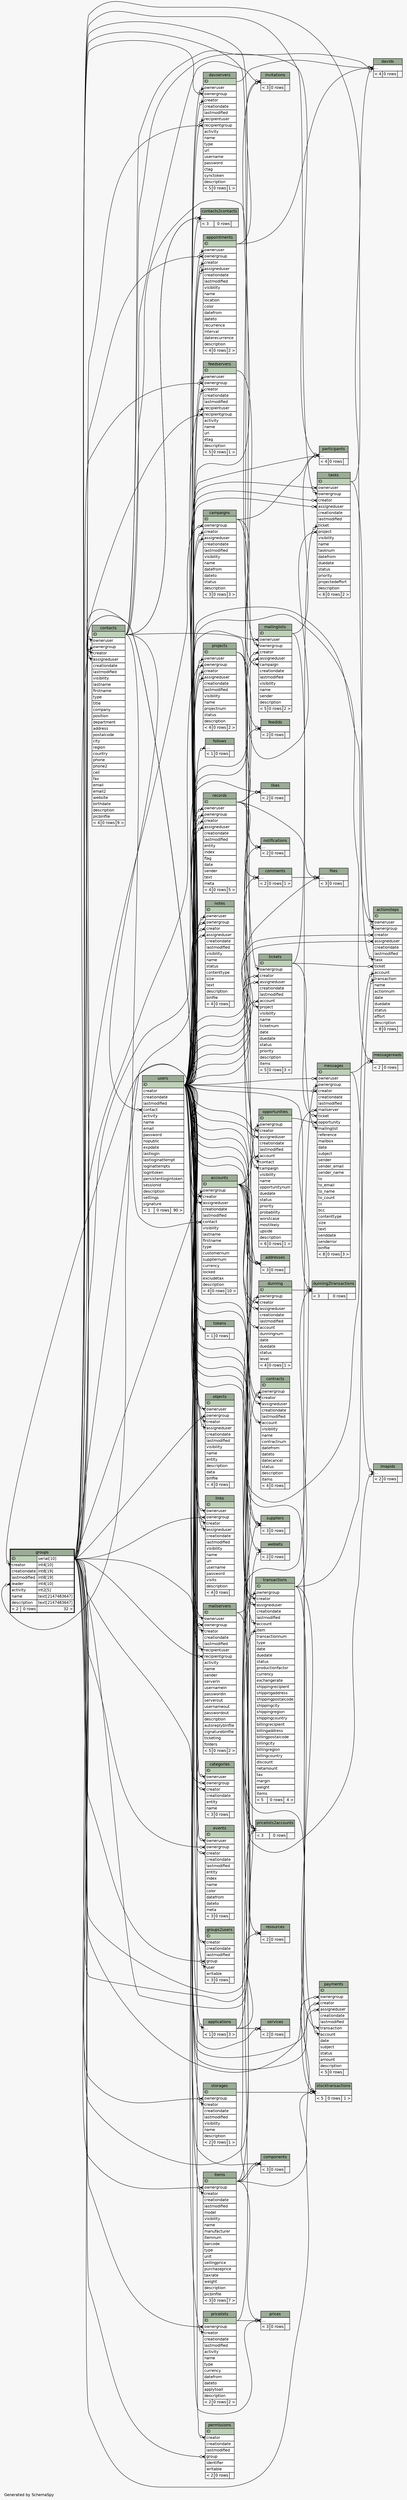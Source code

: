 // dot 2.40.1 on Mac OS X 10.12.5
// SchemaSpy rev 590
digraph "twoDegreesRelationshipsDiagram" {
  graph [
    rankdir="RL"
    bgcolor="#f7f7f7"
    label="\nGenerated by SchemaSpy"
    labeljust="l"
    nodesep="0.18"
    ranksep="0.46"
    fontname="Helvetica"
    fontsize="11"
  ];
  node [
    fontname="Helvetica"
    fontsize="11"
    shape="plaintext"
  ];
  edge [
    arrowsize="0.8"
  ];
  "accounts":"assigneduser":w -> "users":"ID":e [arrowhead=none dir=back arrowtail=crowodot];
  "accounts":"contact":w -> "contacts":"ID":e [arrowhead=none dir=back arrowtail=crowodot];
  "accounts":"creator":w -> "users":"ID":e [arrowhead=none dir=back arrowtail=crowodot];
  "accounts":"ownergroup":w -> "groups":"ID.type":e [arrowhead=none dir=back arrowtail=crowodot];
  "actionsteps":"account":w -> "accounts":"ID":e [arrowhead=none dir=back arrowtail=crowodot];
  "actionsteps":"assigneduser":w -> "users":"ID":e [arrowhead=none dir=back arrowtail=crowodot];
  "actionsteps":"creator":w -> "users":"ID":e [arrowhead=none dir=back arrowtail=crowodot];
  "actionsteps":"ownergroup":w -> "groups":"ID.type":e [arrowhead=none dir=back arrowtail=crowodot];
  "actionsteps":"owneruser":w -> "users":"ID":e [arrowhead=none dir=back arrowtail=crowodot];
  "actionsteps":"task":w -> "tasks":"ID":e [arrowhead=none dir=back arrowtail=crowodot];
  "actionsteps":"ticket":w -> "tickets":"ID":e [arrowhead=none dir=back arrowtail=crowodot];
  "actionsteps":"transaction":w -> "transactions":"ID":e [arrowhead=none dir=back arrowtail=crowodot];
  "addresses":"elipses":w -> "accounts":"ID":e [arrowhead=none dir=back arrowtail=crowodot];
  "addresses":"elipses":w -> "contacts":"ID":e [arrowhead=none dir=back arrowtail=crowodot];
  "addresses":"elipses":w -> "users":"ID":e [arrowhead=none dir=back arrowtail=crowodot];
  "applications":"elipses":w -> "users":"ID":e [arrowhead=none dir=back arrowtail=crowodot];
  "appointments":"assigneduser":w -> "users":"ID":e [arrowhead=none dir=back arrowtail=crowodot];
  "appointments":"creator":w -> "users":"ID":e [arrowhead=none dir=back arrowtail=crowodot];
  "appointments":"ownergroup":w -> "groups":"ID.type":e [arrowhead=none dir=back arrowtail=crowodot];
  "appointments":"owneruser":w -> "users":"ID":e [arrowhead=none dir=back arrowtail=crowodot];
  "campaigns":"assigneduser":w -> "users":"ID":e [arrowhead=none dir=back arrowtail=crowodot];
  "campaigns":"creator":w -> "users":"ID":e [arrowhead=none dir=back arrowtail=crowodot];
  "campaigns":"ownergroup":w -> "groups":"ID.type":e [arrowhead=none dir=back arrowtail=crowodot];
  "categories":"creator":w -> "users":"ID":e [arrowhead=none dir=back arrowtail=crowodot];
  "categories":"ownergroup":w -> "groups":"ID.type":e [arrowhead=none dir=back arrowtail=crowodot];
  "categories":"owneruser":w -> "users":"ID":e [arrowhead=none dir=back arrowtail=crowodot];
  "comments":"elipses":w -> "users":"ID":e [arrowhead=none dir=back arrowtail=crowodot];
  "comments":"elipses":w -> "records":"ID":e [arrowhead=none dir=back arrowtail=crowodot];
  "components":"elipses":w -> "items":"ID":e [arrowhead=none dir=back arrowtail=crowodot];
  "components":"elipses":w -> "users":"ID":e [arrowhead=none dir=back arrowtail=crowodot];
  "components":"elipses":w -> "items":"ID":e [arrowhead=none dir=back arrowtail=crowodot];
  "contacts":"assigneduser":w -> "users":"ID":e [arrowhead=none dir=back arrowtail=crowodot];
  "contacts":"creator":w -> "users":"ID":e [arrowhead=none dir=back arrowtail=crowodot];
  "contacts":"ownergroup":w -> "groups":"ID.type":e [arrowhead=none dir=back arrowtail=crowodot];
  "contacts":"owneruser":w -> "users":"ID":e [arrowhead=none dir=back arrowtail=crowodot];
  "contacts2contacts":"elipses":w -> "contacts":"ID":e [arrowhead=none dir=back arrowtail=crowodot];
  "contacts2contacts":"elipses":w -> "contacts":"ID":e [arrowhead=none dir=back arrowtail=crowodot];
  "contacts2contacts":"elipses":w -> "users":"ID":e [arrowhead=none dir=back arrowtail=crowodot];
  "contracts":"account":w -> "accounts":"ID":e [arrowhead=none dir=back arrowtail=crowodot];
  "contracts":"assigneduser":w -> "users":"ID":e [arrowhead=none dir=back arrowtail=crowodot];
  "contracts":"creator":w -> "users":"ID":e [arrowhead=none dir=back arrowtail=crowodot];
  "contracts":"ownergroup":w -> "groups":"ID.type":e [arrowhead=none dir=back arrowtail=crowodot];
  "davids":"elipses":w -> "appointments":"ID":e [arrowhead=none dir=back arrowtail=crowodot];
  "davids":"elipses":w -> "contacts":"ID":e [arrowhead=none dir=back arrowtail=crowodot];
  "davids":"elipses":w -> "davservers":"ID":e [arrowhead=none dir=back arrowtail=crowodot];
  "davids":"elipses":w -> "tasks":"ID":e [arrowhead=none dir=back arrowtail=crowodot];
  "davservers":"creator":w -> "users":"ID":e [arrowhead=none dir=back arrowtail=crowodot];
  "davservers":"ownergroup":w -> "groups":"ID.type":e [arrowhead=none dir=back arrowtail=crowodot];
  "davservers":"owneruser":w -> "users":"ID":e [arrowhead=none dir=back arrowtail=crowodot];
  "davservers":"recipientgroup":w -> "groups":"ID.type":e [arrowhead=none dir=back arrowtail=crowodot];
  "davservers":"recipientuser":w -> "users":"ID":e [arrowhead=none dir=back arrowtail=crowodot];
  "dunning":"account":w -> "accounts":"ID":e [arrowhead=none dir=back arrowtail=crowodot];
  "dunning":"assigneduser":w -> "users":"ID":e [arrowhead=none dir=back arrowtail=crowodot];
  "dunning":"creator":w -> "users":"ID":e [arrowhead=none dir=back arrowtail=crowodot];
  "dunning":"ownergroup":w -> "groups":"ID.type":e [arrowhead=none dir=back arrowtail=crowodot];
  "dunning2transactions":"elipses":w -> "users":"ID":e [arrowhead=none dir=back arrowtail=crowodot];
  "dunning2transactions":"elipses":w -> "dunning":"ID":e [arrowhead=none dir=back arrowtail=crowodot];
  "dunning2transactions":"elipses":w -> "transactions":"ID":e [arrowhead=none dir=back arrowtail=crowodot];
  "events":"creator":w -> "users":"ID":e [arrowhead=none dir=back arrowtail=crowodot];
  "events":"ownergroup":w -> "groups":"ID.type":e [arrowhead=none dir=back arrowtail=crowodot];
  "events":"owneruser":w -> "users":"ID":e [arrowhead=none dir=back arrowtail=crowodot];
  "feedids":"elipses":w -> "feedservers":"ID":e [arrowhead=none dir=back arrowtail=crowodot];
  "feedids":"elipses":w -> "records":"ID":e [arrowhead=none dir=back arrowtail=crowodot];
  "feedservers":"creator":w -> "users":"ID":e [arrowhead=none dir=back arrowtail=crowodot];
  "feedservers":"ownergroup":w -> "groups":"ID.type":e [arrowhead=none dir=back arrowtail=crowodot];
  "feedservers":"owneruser":w -> "users":"ID":e [arrowhead=none dir=back arrowtail=crowodot];
  "feedservers":"recipientgroup":w -> "groups":"ID.type":e [arrowhead=none dir=back arrowtail=crowodot];
  "feedservers":"recipientuser":w -> "users":"ID":e [arrowhead=none dir=back arrowtail=crowodot];
  "files":"elipses":w -> "comments":"elipses":e [arrowhead=none dir=back arrowtail=crowodot];
  "files":"elipses":w -> "users":"ID":e [arrowhead=none dir=back arrowtail=crowodot];
  "files":"elipses":w -> "records":"ID":e [arrowhead=none dir=back arrowtail=crowodot];
  "follows":"elipses":w -> "users":"ID":e [arrowhead=none dir=back arrowtail=crowodot];
  "groups":"creator":w -> "users":"ID":e [arrowhead=none dir=back arrowtail=crowodot];
  "groups":"leader":w -> "users":"ID":e [arrowhead=none dir=back arrowtail=crowodot];
  "groups2users":"creator":w -> "users":"ID":e [arrowhead=none dir=back arrowtail=crowodot];
  "groups2users":"group":w -> "groups":"ID.type":e [arrowhead=none dir=back arrowtail=crowodot];
  "groups2users":"user":w -> "users":"ID":e [arrowhead=none dir=back arrowtail=crowodot];
  "imapids":"elipses":w -> "mailservers":"ID":e [arrowhead=none dir=back arrowtail=crowodot];
  "imapids":"elipses":w -> "messages":"ID":e [arrowhead=none dir=back arrowtail=crowodot];
  "invitations":"elipses":w -> "appointments":"ID":e [arrowhead=none dir=back arrowtail=crowodot];
  "invitations":"elipses":w -> "contacts":"ID":e [arrowhead=none dir=back arrowtail=crowodot];
  "invitations":"elipses":w -> "users":"ID":e [arrowhead=none dir=back arrowtail=crowodot];
  "items":"creator":w -> "users":"ID":e [arrowhead=none dir=back arrowtail=crowodot];
  "items":"ownergroup":w -> "groups":"ID.type":e [arrowhead=none dir=back arrowtail=crowodot];
  "likes":"elipses":w -> "users":"ID":e [arrowhead=none dir=back arrowtail=crowodot];
  "likes":"elipses":w -> "records":"ID":e [arrowhead=none dir=back arrowtail=crowodot];
  "links":"assigneduser":w -> "users":"ID":e [arrowhead=none dir=back arrowtail=crowodot];
  "links":"creator":w -> "users":"ID":e [arrowhead=none dir=back arrowtail=crowodot];
  "links":"ownergroup":w -> "groups":"ID.type":e [arrowhead=none dir=back arrowtail=crowodot];
  "links":"owneruser":w -> "users":"ID":e [arrowhead=none dir=back arrowtail=crowodot];
  "mailinglists":"assigneduser":w -> "users":"ID":e [arrowhead=none dir=back arrowtail=crowodot];
  "mailinglists":"campaign":w -> "campaigns":"ID":e [arrowhead=none dir=back arrowtail=crowodot];
  "mailinglists":"creator":w -> "users":"ID":e [arrowhead=none dir=back arrowtail=crowodot];
  "mailinglists":"ownergroup":w -> "groups":"ID.type":e [arrowhead=none dir=back arrowtail=crowodot];
  "mailinglists":"owneruser":w -> "users":"ID":e [arrowhead=none dir=back arrowtail=crowodot];
  "mailservers":"creator":w -> "users":"ID":e [arrowhead=none dir=back arrowtail=crowodot];
  "mailservers":"ownergroup":w -> "groups":"ID.type":e [arrowhead=none dir=back arrowtail=crowodot];
  "mailservers":"owneruser":w -> "users":"ID":e [arrowhead=none dir=back arrowtail=crowodot];
  "mailservers":"recipientgroup":w -> "groups":"ID.type":e [arrowhead=none dir=back arrowtail=crowodot];
  "mailservers":"recipientuser":w -> "users":"ID":e [arrowhead=none dir=back arrowtail=crowodot];
  "messagereads":"elipses":w -> "users":"ID":e [arrowhead=none dir=back arrowtail=crowodot];
  "messagereads":"elipses":w -> "messages":"ID":e [arrowhead=none dir=back arrowtail=crowodot];
  "messages":"creator":w -> "users":"ID":e [arrowhead=none dir=back arrowtail=crowodot];
  "messages":"mailinglist":w -> "mailinglists":"ID":e [arrowhead=none dir=back arrowtail=crowodot];
  "messages":"mailserver":w -> "mailservers":"ID":e [arrowhead=none dir=back arrowtail=crowodot];
  "messages":"opportunity":w -> "opportunities":"ID":e [arrowhead=none dir=back arrowtail=crowodot];
  "messages":"ownergroup":w -> "groups":"ID.type":e [arrowhead=none dir=back arrowtail=crowodot];
  "messages":"owneruser":w -> "users":"ID":e [arrowhead=none dir=back arrowtail=crowodot];
  "messages":"ticket":w -> "tickets":"ID":e [arrowhead=none dir=back arrowtail=crowodot];
  "notes":"assigneduser":w -> "users":"ID":e [arrowhead=none dir=back arrowtail=crowodot];
  "notes":"creator":w -> "users":"ID":e [arrowhead=none dir=back arrowtail=crowodot];
  "notes":"ownergroup":w -> "groups":"ID.type":e [arrowhead=none dir=back arrowtail=crowodot];
  "notes":"owneruser":w -> "users":"ID":e [arrowhead=none dir=back arrowtail=crowodot];
  "notifications":"elipses":w -> "records":"ID":e [arrowhead=none dir=back arrowtail=crowodot];
  "notifications":"elipses":w -> "users":"ID":e [arrowhead=none dir=back arrowtail=crowodot];
  "objects":"assigneduser":w -> "users":"ID":e [arrowhead=none dir=back arrowtail=crowodot];
  "objects":"creator":w -> "users":"ID":e [arrowhead=none dir=back arrowtail=crowodot];
  "objects":"ownergroup":w -> "groups":"ID.type":e [arrowhead=none dir=back arrowtail=crowodot];
  "objects":"owneruser":w -> "users":"ID":e [arrowhead=none dir=back arrowtail=crowodot];
  "opportunities":"account":w -> "accounts":"ID":e [arrowhead=none dir=back arrowtail=crowodot];
  "opportunities":"assigneduser":w -> "users":"ID":e [arrowhead=none dir=back arrowtail=crowodot];
  "opportunities":"campaign":w -> "campaigns":"ID":e [arrowhead=none dir=back arrowtail=crowodot];
  "opportunities":"contact":w -> "contacts":"ID":e [arrowhead=none dir=back arrowtail=crowodot];
  "opportunities":"creator":w -> "users":"ID":e [arrowhead=none dir=back arrowtail=crowodot];
  "opportunities":"ownergroup":w -> "groups":"ID.type":e [arrowhead=none dir=back arrowtail=crowodot];
  "participants":"elipses":w -> "campaigns":"ID":e [arrowhead=none dir=back arrowtail=crowodot];
  "participants":"elipses":w -> "contacts":"ID":e [arrowhead=none dir=back arrowtail=crowodot];
  "participants":"elipses":w -> "users":"ID":e [arrowhead=none dir=back arrowtail=crowodot];
  "participants":"elipses":w -> "mailinglists":"ID":e [arrowhead=none dir=back arrowtail=crowodot];
  "payments":"account":w -> "accounts":"ID":e [arrowhead=none dir=back arrowtail=crowodot];
  "payments":"assigneduser":w -> "users":"ID":e [arrowhead=none dir=back arrowtail=crowodot];
  "payments":"creator":w -> "users":"ID":e [arrowhead=none dir=back arrowtail=crowodot];
  "payments":"ownergroup":w -> "groups":"ID.type":e [arrowhead=none dir=back arrowtail=crowodot];
  "payments":"transaction":w -> "transactions":"ID":e [arrowhead=none dir=back arrowtail=crowodot];
  "permissions":"creator":w -> "users":"ID":e [arrowhead=none dir=back arrowtail=crowodot];
  "permissions":"group":w -> "groups":"ID.type":e [arrowhead=none dir=back arrowtail=crowodot];
  "pricelists":"creator":w -> "users":"ID":e [arrowhead=none dir=back arrowtail=crowodot];
  "pricelists":"ownergroup":w -> "groups":"ID.type":e [arrowhead=none dir=back arrowtail=crowodot];
  "pricelists2accounts":"elipses":w -> "accounts":"ID":e [arrowhead=none dir=back arrowtail=crowodot];
  "pricelists2accounts":"elipses":w -> "users":"ID":e [arrowhead=none dir=back arrowtail=crowodot];
  "pricelists2accounts":"elipses":w -> "pricelists":"ID":e [arrowhead=none dir=back arrowtail=crowodot];
  "prices":"elipses":w -> "users":"ID":e [arrowhead=none dir=back arrowtail=crowodot];
  "prices":"elipses":w -> "items":"ID":e [arrowhead=none dir=back arrowtail=crowodot];
  "prices":"elipses":w -> "pricelists":"ID":e [arrowhead=none dir=back arrowtail=crowodot];
  "projects":"assigneduser":w -> "users":"ID":e [arrowhead=none dir=back arrowtail=crowodot];
  "projects":"creator":w -> "users":"ID":e [arrowhead=none dir=back arrowtail=crowodot];
  "projects":"ownergroup":w -> "groups":"ID.type":e [arrowhead=none dir=back arrowtail=crowodot];
  "projects":"owneruser":w -> "users":"ID":e [arrowhead=none dir=back arrowtail=crowodot];
  "records":"assigneduser":w -> "users":"ID":e [arrowhead=none dir=back arrowtail=crowodot];
  "records":"creator":w -> "users":"ID":e [arrowhead=none dir=back arrowtail=crowodot];
  "records":"ownergroup":w -> "groups":"ID.type":e [arrowhead=none dir=back arrowtail=crowodot];
  "records":"owneruser":w -> "users":"ID":e [arrowhead=none dir=back arrowtail=crowodot];
  "resources":"elipses":w -> "applications":"elipses":e [arrowhead=none dir=back arrowtail=crowodot];
  "resources":"elipses":w -> "users":"ID":e [arrowhead=none dir=back arrowtail=crowodot];
  "services":"elipses":w -> "applications":"elipses":e [arrowhead=none dir=back arrowtail=crowodot];
  "services":"elipses":w -> "users":"ID":e [arrowhead=none dir=back arrowtail=crowodot];
  "stocktransactions":"elipses":w -> "users":"ID":e [arrowhead=none dir=back arrowtail=crowodot];
  "stocktransactions":"elipses":w -> "items":"ID":e [arrowhead=none dir=back arrowtail=crowodot];
  "stocktransactions":"elipses":w -> "storages":"ID":e [arrowhead=none dir=back arrowtail=crowodot];
  "stocktransactions":"elipses":w -> "transactions":"ID":e [arrowhead=none dir=back arrowtail=crowodot];
  "storages":"creator":w -> "users":"ID":e [arrowhead=none dir=back arrowtail=crowodot];
  "storages":"ownergroup":w -> "groups":"ID.type":e [arrowhead=none dir=back arrowtail=crowodot];
  "suppliers":"elipses":w -> "accounts":"ID":e [arrowhead=none dir=back arrowtail=crowodot];
  "suppliers":"elipses":w -> "users":"ID":e [arrowhead=none dir=back arrowtail=crowodot];
  "suppliers":"elipses":w -> "items":"ID":e [arrowhead=none dir=back arrowtail=crowodot];
  "tasks":"assigneduser":w -> "users":"ID":e [arrowhead=none dir=back arrowtail=crowodot];
  "tasks":"creator":w -> "users":"ID":e [arrowhead=none dir=back arrowtail=crowodot];
  "tasks":"ownergroup":w -> "groups":"ID.type":e [arrowhead=none dir=back arrowtail=crowodot];
  "tasks":"owneruser":w -> "users":"ID":e [arrowhead=none dir=back arrowtail=crowodot];
  "tasks":"project":w -> "projects":"ID":e [arrowhead=none dir=back arrowtail=crowodot];
  "tasks":"ticket":w -> "tickets":"ID":e [arrowhead=none dir=back arrowtail=crowodot];
  "tickets":"account":w -> "accounts":"ID":e [arrowhead=none dir=back arrowtail=crowodot];
  "tickets":"assigneduser":w -> "users":"ID":e [arrowhead=none dir=back arrowtail=crowodot];
  "tickets":"creator":w -> "users":"ID":e [arrowhead=none dir=back arrowtail=crowodot];
  "tickets":"ownergroup":w -> "groups":"ID.type":e [arrowhead=none dir=back arrowtail=crowodot];
  "tickets":"project":w -> "projects":"ID":e [arrowhead=none dir=back arrowtail=crowodot];
  "tokens":"elipses":w -> "users":"ID":e [arrowhead=none dir=back arrowtail=crowodot];
  "transactions":"account":w -> "accounts":"ID":e [arrowhead=none dir=back arrowtail=crowodot];
  "transactions":"assigneduser":w -> "users":"ID":e [arrowhead=none dir=back arrowtail=crowodot];
  "transactions":"creator":w -> "users":"ID":e [arrowhead=none dir=back arrowtail=crowodot];
  "transactions":"item":w -> "items":"ID":e [arrowhead=none dir=back arrowtail=crowodot];
  "transactions":"ownergroup":w -> "groups":"ID.type":e [arrowhead=none dir=back arrowtail=crowodot];
  "users":"contact":w -> "contacts":"ID":e [arrowhead=none dir=back arrowtail=crowodot];
  "weblets":"elipses":w -> "applications":"elipses":e [arrowhead=none dir=back arrowtail=crowodot];
  "weblets":"elipses":w -> "users":"ID":e [arrowhead=none dir=back arrowtail=crowodot];
  "accounts" [
    label=<
    <TABLE BORDER="0" CELLBORDER="1" CELLSPACING="0" BGCOLOR="#ffffff">
      <TR><TD COLSPAN="3" BGCOLOR="#9bab96" ALIGN="CENTER">accounts</TD></TR>
      <TR><TD PORT="ID" COLSPAN="3" BGCOLOR="#bed1b8" ALIGN="LEFT">ID</TD></TR>
      <TR><TD PORT="ownergroup" COLSPAN="3" ALIGN="LEFT">ownergroup</TD></TR>
      <TR><TD PORT="creator" COLSPAN="3" ALIGN="LEFT">creator</TD></TR>
      <TR><TD PORT="assigneduser" COLSPAN="3" ALIGN="LEFT">assigneduser</TD></TR>
      <TR><TD PORT="creationdate" COLSPAN="3" ALIGN="LEFT">creationdate</TD></TR>
      <TR><TD PORT="lastmodified" COLSPAN="3" ALIGN="LEFT">lastmodified</TD></TR>
      <TR><TD PORT="contact" COLSPAN="3" ALIGN="LEFT">contact</TD></TR>
      <TR><TD PORT="visibility" COLSPAN="3" ALIGN="LEFT">visibility</TD></TR>
      <TR><TD PORT="lastname" COLSPAN="3" ALIGN="LEFT">lastname</TD></TR>
      <TR><TD PORT="firstname" COLSPAN="3" ALIGN="LEFT">firstname</TD></TR>
      <TR><TD PORT="type" COLSPAN="3" ALIGN="LEFT">type</TD></TR>
      <TR><TD PORT="customernum" COLSPAN="3" ALIGN="LEFT">customernum</TD></TR>
      <TR><TD PORT="suppliernum" COLSPAN="3" ALIGN="LEFT">suppliernum</TD></TR>
      <TR><TD PORT="currency" COLSPAN="3" ALIGN="LEFT">currency</TD></TR>
      <TR><TD PORT="locked" COLSPAN="3" ALIGN="LEFT">locked</TD></TR>
      <TR><TD PORT="excludetax" COLSPAN="3" ALIGN="LEFT">excludetax</TD></TR>
      <TR><TD PORT="description" COLSPAN="3" ALIGN="LEFT">description</TD></TR>
      <TR><TD ALIGN="LEFT" BGCOLOR="#f7f7f7">&lt; 4</TD><TD ALIGN="RIGHT" BGCOLOR="#f7f7f7">0 rows</TD><TD ALIGN="RIGHT" BGCOLOR="#f7f7f7">10 &gt;</TD></TR>
    </TABLE>>
    URL="accounts.html"
    tooltip="accounts"
  ];
  "actionsteps" [
    label=<
    <TABLE BORDER="0" CELLBORDER="1" CELLSPACING="0" BGCOLOR="#ffffff">
      <TR><TD COLSPAN="3" BGCOLOR="#9bab96" ALIGN="CENTER">actionsteps</TD></TR>
      <TR><TD PORT="ID" COLSPAN="3" BGCOLOR="#bed1b8" ALIGN="LEFT">ID</TD></TR>
      <TR><TD PORT="owneruser" COLSPAN="3" ALIGN="LEFT">owneruser</TD></TR>
      <TR><TD PORT="ownergroup" COLSPAN="3" ALIGN="LEFT">ownergroup</TD></TR>
      <TR><TD PORT="creator" COLSPAN="3" ALIGN="LEFT">creator</TD></TR>
      <TR><TD PORT="assigneduser" COLSPAN="3" ALIGN="LEFT">assigneduser</TD></TR>
      <TR><TD PORT="creationdate" COLSPAN="3" ALIGN="LEFT">creationdate</TD></TR>
      <TR><TD PORT="lastmodified" COLSPAN="3" ALIGN="LEFT">lastmodified</TD></TR>
      <TR><TD PORT="task" COLSPAN="3" ALIGN="LEFT">task</TD></TR>
      <TR><TD PORT="ticket" COLSPAN="3" ALIGN="LEFT">ticket</TD></TR>
      <TR><TD PORT="account" COLSPAN="3" ALIGN="LEFT">account</TD></TR>
      <TR><TD PORT="transaction" COLSPAN="3" ALIGN="LEFT">transaction</TD></TR>
      <TR><TD PORT="name" COLSPAN="3" ALIGN="LEFT">name</TD></TR>
      <TR><TD PORT="actionnum" COLSPAN="3" ALIGN="LEFT">actionnum</TD></TR>
      <TR><TD PORT="date" COLSPAN="3" ALIGN="LEFT">date</TD></TR>
      <TR><TD PORT="duedate" COLSPAN="3" ALIGN="LEFT">duedate</TD></TR>
      <TR><TD PORT="status" COLSPAN="3" ALIGN="LEFT">status</TD></TR>
      <TR><TD PORT="effort" COLSPAN="3" ALIGN="LEFT">effort</TD></TR>
      <TR><TD PORT="description" COLSPAN="3" ALIGN="LEFT">description</TD></TR>
      <TR><TD ALIGN="LEFT" BGCOLOR="#f7f7f7">&lt; 8</TD><TD ALIGN="RIGHT" BGCOLOR="#f7f7f7">0 rows</TD><TD ALIGN="RIGHT" BGCOLOR="#f7f7f7">  </TD></TR>
    </TABLE>>
    URL="actionsteps.html"
    tooltip="actionsteps"
  ];
  "addresses" [
    label=<
    <TABLE BORDER="0" CELLBORDER="1" CELLSPACING="0" BGCOLOR="#ffffff">
      <TR><TD COLSPAN="3" BGCOLOR="#9bab96" ALIGN="CENTER">addresses</TD></TR>
      <TR><TD PORT="elipses" COLSPAN="3" ALIGN="LEFT">...</TD></TR>
      <TR><TD ALIGN="LEFT" BGCOLOR="#f7f7f7">&lt; 3</TD><TD ALIGN="RIGHT" BGCOLOR="#f7f7f7">0 rows</TD><TD ALIGN="RIGHT" BGCOLOR="#f7f7f7">  </TD></TR>
    </TABLE>>
    URL="addresses.html"
    tooltip="addresses"
  ];
  "applications" [
    label=<
    <TABLE BORDER="0" CELLBORDER="1" CELLSPACING="0" BGCOLOR="#ffffff">
      <TR><TD COLSPAN="3" BGCOLOR="#9bab96" ALIGN="CENTER">applications</TD></TR>
      <TR><TD PORT="elipses" COLSPAN="3" ALIGN="LEFT">...</TD></TR>
      <TR><TD ALIGN="LEFT" BGCOLOR="#f7f7f7">&lt; 1</TD><TD ALIGN="RIGHT" BGCOLOR="#f7f7f7">0 rows</TD><TD ALIGN="RIGHT" BGCOLOR="#f7f7f7">3 &gt;</TD></TR>
    </TABLE>>
    URL="applications.html"
    tooltip="applications"
  ];
  "appointments" [
    label=<
    <TABLE BORDER="0" CELLBORDER="1" CELLSPACING="0" BGCOLOR="#ffffff">
      <TR><TD COLSPAN="3" BGCOLOR="#9bab96" ALIGN="CENTER">appointments</TD></TR>
      <TR><TD PORT="ID" COLSPAN="3" BGCOLOR="#bed1b8" ALIGN="LEFT">ID</TD></TR>
      <TR><TD PORT="owneruser" COLSPAN="3" ALIGN="LEFT">owneruser</TD></TR>
      <TR><TD PORT="ownergroup" COLSPAN="3" ALIGN="LEFT">ownergroup</TD></TR>
      <TR><TD PORT="creator" COLSPAN="3" ALIGN="LEFT">creator</TD></TR>
      <TR><TD PORT="assigneduser" COLSPAN="3" ALIGN="LEFT">assigneduser</TD></TR>
      <TR><TD PORT="creationdate" COLSPAN="3" ALIGN="LEFT">creationdate</TD></TR>
      <TR><TD PORT="lastmodified" COLSPAN="3" ALIGN="LEFT">lastmodified</TD></TR>
      <TR><TD PORT="visibility" COLSPAN="3" ALIGN="LEFT">visibility</TD></TR>
      <TR><TD PORT="name" COLSPAN="3" ALIGN="LEFT">name</TD></TR>
      <TR><TD PORT="location" COLSPAN="3" ALIGN="LEFT">location</TD></TR>
      <TR><TD PORT="color" COLSPAN="3" ALIGN="LEFT">color</TD></TR>
      <TR><TD PORT="datefrom" COLSPAN="3" ALIGN="LEFT">datefrom</TD></TR>
      <TR><TD PORT="dateto" COLSPAN="3" ALIGN="LEFT">dateto</TD></TR>
      <TR><TD PORT="recurrence" COLSPAN="3" ALIGN="LEFT">recurrence</TD></TR>
      <TR><TD PORT="interval" COLSPAN="3" ALIGN="LEFT">interval</TD></TR>
      <TR><TD PORT="daterecurrence" COLSPAN="3" ALIGN="LEFT">daterecurrence</TD></TR>
      <TR><TD PORT="description" COLSPAN="3" ALIGN="LEFT">description</TD></TR>
      <TR><TD ALIGN="LEFT" BGCOLOR="#f7f7f7">&lt; 4</TD><TD ALIGN="RIGHT" BGCOLOR="#f7f7f7">0 rows</TD><TD ALIGN="RIGHT" BGCOLOR="#f7f7f7">2 &gt;</TD></TR>
    </TABLE>>
    URL="appointments.html"
    tooltip="appointments"
  ];
  "campaigns" [
    label=<
    <TABLE BORDER="0" CELLBORDER="1" CELLSPACING="0" BGCOLOR="#ffffff">
      <TR><TD COLSPAN="3" BGCOLOR="#9bab96" ALIGN="CENTER">campaigns</TD></TR>
      <TR><TD PORT="ID" COLSPAN="3" BGCOLOR="#bed1b8" ALIGN="LEFT">ID</TD></TR>
      <TR><TD PORT="ownergroup" COLSPAN="3" ALIGN="LEFT">ownergroup</TD></TR>
      <TR><TD PORT="creator" COLSPAN="3" ALIGN="LEFT">creator</TD></TR>
      <TR><TD PORT="assigneduser" COLSPAN="3" ALIGN="LEFT">assigneduser</TD></TR>
      <TR><TD PORT="creationdate" COLSPAN="3" ALIGN="LEFT">creationdate</TD></TR>
      <TR><TD PORT="lastmodified" COLSPAN="3" ALIGN="LEFT">lastmodified</TD></TR>
      <TR><TD PORT="visibility" COLSPAN="3" ALIGN="LEFT">visibility</TD></TR>
      <TR><TD PORT="name" COLSPAN="3" ALIGN="LEFT">name</TD></TR>
      <TR><TD PORT="datefrom" COLSPAN="3" ALIGN="LEFT">datefrom</TD></TR>
      <TR><TD PORT="dateto" COLSPAN="3" ALIGN="LEFT">dateto</TD></TR>
      <TR><TD PORT="status" COLSPAN="3" ALIGN="LEFT">status</TD></TR>
      <TR><TD PORT="description" COLSPAN="3" ALIGN="LEFT">description</TD></TR>
      <TR><TD ALIGN="LEFT" BGCOLOR="#f7f7f7">&lt; 3</TD><TD ALIGN="RIGHT" BGCOLOR="#f7f7f7">0 rows</TD><TD ALIGN="RIGHT" BGCOLOR="#f7f7f7">3 &gt;</TD></TR>
    </TABLE>>
    URL="campaigns.html"
    tooltip="campaigns"
  ];
  "categories" [
    label=<
    <TABLE BORDER="0" CELLBORDER="1" CELLSPACING="0" BGCOLOR="#ffffff">
      <TR><TD COLSPAN="3" BGCOLOR="#9bab96" ALIGN="CENTER">categories</TD></TR>
      <TR><TD PORT="ID" COLSPAN="3" BGCOLOR="#bed1b8" ALIGN="LEFT">ID</TD></TR>
      <TR><TD PORT="owneruser" COLSPAN="3" ALIGN="LEFT">owneruser</TD></TR>
      <TR><TD PORT="ownergroup" COLSPAN="3" ALIGN="LEFT">ownergroup</TD></TR>
      <TR><TD PORT="creator" COLSPAN="3" ALIGN="LEFT">creator</TD></TR>
      <TR><TD PORT="creationdate" COLSPAN="3" ALIGN="LEFT">creationdate</TD></TR>
      <TR><TD PORT="entity" COLSPAN="3" ALIGN="LEFT">entity</TD></TR>
      <TR><TD PORT="name" COLSPAN="3" ALIGN="LEFT">name</TD></TR>
      <TR><TD ALIGN="LEFT" BGCOLOR="#f7f7f7">&lt; 3</TD><TD ALIGN="RIGHT" BGCOLOR="#f7f7f7">0 rows</TD><TD ALIGN="RIGHT" BGCOLOR="#f7f7f7">  </TD></TR>
    </TABLE>>
    URL="categories.html"
    tooltip="categories"
  ];
  "comments" [
    label=<
    <TABLE BORDER="0" CELLBORDER="1" CELLSPACING="0" BGCOLOR="#ffffff">
      <TR><TD COLSPAN="3" BGCOLOR="#9bab96" ALIGN="CENTER">comments</TD></TR>
      <TR><TD PORT="elipses" COLSPAN="3" ALIGN="LEFT">...</TD></TR>
      <TR><TD ALIGN="LEFT" BGCOLOR="#f7f7f7">&lt; 2</TD><TD ALIGN="RIGHT" BGCOLOR="#f7f7f7">0 rows</TD><TD ALIGN="RIGHT" BGCOLOR="#f7f7f7">1 &gt;</TD></TR>
    </TABLE>>
    URL="comments.html"
    tooltip="comments"
  ];
  "components" [
    label=<
    <TABLE BORDER="0" CELLBORDER="1" CELLSPACING="0" BGCOLOR="#ffffff">
      <TR><TD COLSPAN="3" BGCOLOR="#9bab96" ALIGN="CENTER">components</TD></TR>
      <TR><TD PORT="elipses" COLSPAN="3" ALIGN="LEFT">...</TD></TR>
      <TR><TD ALIGN="LEFT" BGCOLOR="#f7f7f7">&lt; 3</TD><TD ALIGN="RIGHT" BGCOLOR="#f7f7f7">0 rows</TD><TD ALIGN="RIGHT" BGCOLOR="#f7f7f7">  </TD></TR>
    </TABLE>>
    URL="components.html"
    tooltip="components"
  ];
  "contacts" [
    label=<
    <TABLE BORDER="0" CELLBORDER="1" CELLSPACING="0" BGCOLOR="#ffffff">
      <TR><TD COLSPAN="3" BGCOLOR="#9bab96" ALIGN="CENTER">contacts</TD></TR>
      <TR><TD PORT="ID" COLSPAN="3" BGCOLOR="#bed1b8" ALIGN="LEFT">ID</TD></TR>
      <TR><TD PORT="owneruser" COLSPAN="3" ALIGN="LEFT">owneruser</TD></TR>
      <TR><TD PORT="ownergroup" COLSPAN="3" ALIGN="LEFT">ownergroup</TD></TR>
      <TR><TD PORT="creator" COLSPAN="3" ALIGN="LEFT">creator</TD></TR>
      <TR><TD PORT="assigneduser" COLSPAN="3" ALIGN="LEFT">assigneduser</TD></TR>
      <TR><TD PORT="creationdate" COLSPAN="3" ALIGN="LEFT">creationdate</TD></TR>
      <TR><TD PORT="lastmodified" COLSPAN="3" ALIGN="LEFT">lastmodified</TD></TR>
      <TR><TD PORT="visibility" COLSPAN="3" ALIGN="LEFT">visibility</TD></TR>
      <TR><TD PORT="lastname" COLSPAN="3" ALIGN="LEFT">lastname</TD></TR>
      <TR><TD PORT="firstname" COLSPAN="3" ALIGN="LEFT">firstname</TD></TR>
      <TR><TD PORT="type" COLSPAN="3" ALIGN="LEFT">type</TD></TR>
      <TR><TD PORT="title" COLSPAN="3" ALIGN="LEFT">title</TD></TR>
      <TR><TD PORT="company" COLSPAN="3" ALIGN="LEFT">company</TD></TR>
      <TR><TD PORT="position" COLSPAN="3" ALIGN="LEFT">position</TD></TR>
      <TR><TD PORT="department" COLSPAN="3" ALIGN="LEFT">department</TD></TR>
      <TR><TD PORT="address" COLSPAN="3" ALIGN="LEFT">address</TD></TR>
      <TR><TD PORT="postalcode" COLSPAN="3" ALIGN="LEFT">postalcode</TD></TR>
      <TR><TD PORT="city" COLSPAN="3" ALIGN="LEFT">city</TD></TR>
      <TR><TD PORT="region" COLSPAN="3" ALIGN="LEFT">region</TD></TR>
      <TR><TD PORT="country" COLSPAN="3" ALIGN="LEFT">country</TD></TR>
      <TR><TD PORT="phone" COLSPAN="3" ALIGN="LEFT">phone</TD></TR>
      <TR><TD PORT="phone2" COLSPAN="3" ALIGN="LEFT">phone2</TD></TR>
      <TR><TD PORT="cell" COLSPAN="3" ALIGN="LEFT">cell</TD></TR>
      <TR><TD PORT="fax" COLSPAN="3" ALIGN="LEFT">fax</TD></TR>
      <TR><TD PORT="email" COLSPAN="3" ALIGN="LEFT">email</TD></TR>
      <TR><TD PORT="email2" COLSPAN="3" ALIGN="LEFT">email2</TD></TR>
      <TR><TD PORT="website" COLSPAN="3" ALIGN="LEFT">website</TD></TR>
      <TR><TD PORT="birthdate" COLSPAN="3" ALIGN="LEFT">birthdate</TD></TR>
      <TR><TD PORT="description" COLSPAN="3" ALIGN="LEFT">description</TD></TR>
      <TR><TD PORT="picbinfile" COLSPAN="3" ALIGN="LEFT">picbinfile</TD></TR>
      <TR><TD ALIGN="LEFT" BGCOLOR="#f7f7f7">&lt; 4</TD><TD ALIGN="RIGHT" BGCOLOR="#f7f7f7">0 rows</TD><TD ALIGN="RIGHT" BGCOLOR="#f7f7f7">9 &gt;</TD></TR>
    </TABLE>>
    URL="contacts.html"
    tooltip="contacts"
  ];
  "contacts2contacts" [
    label=<
    <TABLE BORDER="0" CELLBORDER="1" CELLSPACING="0" BGCOLOR="#ffffff">
      <TR><TD COLSPAN="3" BGCOLOR="#9bab96" ALIGN="CENTER">contacts2contacts</TD></TR>
      <TR><TD PORT="elipses" COLSPAN="3" ALIGN="LEFT">...</TD></TR>
      <TR><TD ALIGN="LEFT" BGCOLOR="#f7f7f7">&lt; 3</TD><TD ALIGN="RIGHT" BGCOLOR="#f7f7f7">0 rows</TD><TD ALIGN="RIGHT" BGCOLOR="#f7f7f7">  </TD></TR>
    </TABLE>>
    URL="contacts2contacts.html"
    tooltip="contacts2contacts"
  ];
  "contracts" [
    label=<
    <TABLE BORDER="0" CELLBORDER="1" CELLSPACING="0" BGCOLOR="#ffffff">
      <TR><TD COLSPAN="3" BGCOLOR="#9bab96" ALIGN="CENTER">contracts</TD></TR>
      <TR><TD PORT="ID" COLSPAN="3" BGCOLOR="#bed1b8" ALIGN="LEFT">ID</TD></TR>
      <TR><TD PORT="ownergroup" COLSPAN="3" ALIGN="LEFT">ownergroup</TD></TR>
      <TR><TD PORT="creator" COLSPAN="3" ALIGN="LEFT">creator</TD></TR>
      <TR><TD PORT="assigneduser" COLSPAN="3" ALIGN="LEFT">assigneduser</TD></TR>
      <TR><TD PORT="creationdate" COLSPAN="3" ALIGN="LEFT">creationdate</TD></TR>
      <TR><TD PORT="lastmodified" COLSPAN="3" ALIGN="LEFT">lastmodified</TD></TR>
      <TR><TD PORT="account" COLSPAN="3" ALIGN="LEFT">account</TD></TR>
      <TR><TD PORT="visibility" COLSPAN="3" ALIGN="LEFT">visibility</TD></TR>
      <TR><TD PORT="name" COLSPAN="3" ALIGN="LEFT">name</TD></TR>
      <TR><TD PORT="contractnum" COLSPAN="3" ALIGN="LEFT">contractnum</TD></TR>
      <TR><TD PORT="datefrom" COLSPAN="3" ALIGN="LEFT">datefrom</TD></TR>
      <TR><TD PORT="dateto" COLSPAN="3" ALIGN="LEFT">dateto</TD></TR>
      <TR><TD PORT="datecancel" COLSPAN="3" ALIGN="LEFT">datecancel</TD></TR>
      <TR><TD PORT="status" COLSPAN="3" ALIGN="LEFT">status</TD></TR>
      <TR><TD PORT="description" COLSPAN="3" ALIGN="LEFT">description</TD></TR>
      <TR><TD PORT="items" COLSPAN="3" ALIGN="LEFT">items</TD></TR>
      <TR><TD ALIGN="LEFT" BGCOLOR="#f7f7f7">&lt; 4</TD><TD ALIGN="RIGHT" BGCOLOR="#f7f7f7">0 rows</TD><TD ALIGN="RIGHT" BGCOLOR="#f7f7f7">  </TD></TR>
    </TABLE>>
    URL="contracts.html"
    tooltip="contracts"
  ];
  "davids" [
    label=<
    <TABLE BORDER="0" CELLBORDER="1" CELLSPACING="0" BGCOLOR="#ffffff">
      <TR><TD COLSPAN="3" BGCOLOR="#9bab96" ALIGN="CENTER">davids</TD></TR>
      <TR><TD PORT="elipses" COLSPAN="3" ALIGN="LEFT">...</TD></TR>
      <TR><TD ALIGN="LEFT" BGCOLOR="#f7f7f7">&lt; 4</TD><TD ALIGN="RIGHT" BGCOLOR="#f7f7f7">0 rows</TD><TD ALIGN="RIGHT" BGCOLOR="#f7f7f7">  </TD></TR>
    </TABLE>>
    URL="davids.html"
    tooltip="davids"
  ];
  "davservers" [
    label=<
    <TABLE BORDER="0" CELLBORDER="1" CELLSPACING="0" BGCOLOR="#ffffff">
      <TR><TD COLSPAN="3" BGCOLOR="#9bab96" ALIGN="CENTER">davservers</TD></TR>
      <TR><TD PORT="ID" COLSPAN="3" BGCOLOR="#bed1b8" ALIGN="LEFT">ID</TD></TR>
      <TR><TD PORT="owneruser" COLSPAN="3" ALIGN="LEFT">owneruser</TD></TR>
      <TR><TD PORT="ownergroup" COLSPAN="3" ALIGN="LEFT">ownergroup</TD></TR>
      <TR><TD PORT="creator" COLSPAN="3" ALIGN="LEFT">creator</TD></TR>
      <TR><TD PORT="creationdate" COLSPAN="3" ALIGN="LEFT">creationdate</TD></TR>
      <TR><TD PORT="lastmodified" COLSPAN="3" ALIGN="LEFT">lastmodified</TD></TR>
      <TR><TD PORT="recipientuser" COLSPAN="3" ALIGN="LEFT">recipientuser</TD></TR>
      <TR><TD PORT="recipientgroup" COLSPAN="3" ALIGN="LEFT">recipientgroup</TD></TR>
      <TR><TD PORT="activity" COLSPAN="3" ALIGN="LEFT">activity</TD></TR>
      <TR><TD PORT="name" COLSPAN="3" ALIGN="LEFT">name</TD></TR>
      <TR><TD PORT="type" COLSPAN="3" ALIGN="LEFT">type</TD></TR>
      <TR><TD PORT="url" COLSPAN="3" ALIGN="LEFT">url</TD></TR>
      <TR><TD PORT="username" COLSPAN="3" ALIGN="LEFT">username</TD></TR>
      <TR><TD PORT="password" COLSPAN="3" ALIGN="LEFT">password</TD></TR>
      <TR><TD PORT="ctag" COLSPAN="3" ALIGN="LEFT">ctag</TD></TR>
      <TR><TD PORT="synctoken" COLSPAN="3" ALIGN="LEFT">synctoken</TD></TR>
      <TR><TD PORT="description" COLSPAN="3" ALIGN="LEFT">description</TD></TR>
      <TR><TD ALIGN="LEFT" BGCOLOR="#f7f7f7">&lt; 5</TD><TD ALIGN="RIGHT" BGCOLOR="#f7f7f7">0 rows</TD><TD ALIGN="RIGHT" BGCOLOR="#f7f7f7">1 &gt;</TD></TR>
    </TABLE>>
    URL="davservers.html"
    tooltip="davservers"
  ];
  "dunning" [
    label=<
    <TABLE BORDER="0" CELLBORDER="1" CELLSPACING="0" BGCOLOR="#ffffff">
      <TR><TD COLSPAN="3" BGCOLOR="#9bab96" ALIGN="CENTER">dunning</TD></TR>
      <TR><TD PORT="ID" COLSPAN="3" BGCOLOR="#bed1b8" ALIGN="LEFT">ID</TD></TR>
      <TR><TD PORT="ownergroup" COLSPAN="3" ALIGN="LEFT">ownergroup</TD></TR>
      <TR><TD PORT="creator" COLSPAN="3" ALIGN="LEFT">creator</TD></TR>
      <TR><TD PORT="assigneduser" COLSPAN="3" ALIGN="LEFT">assigneduser</TD></TR>
      <TR><TD PORT="creationdate" COLSPAN="3" ALIGN="LEFT">creationdate</TD></TR>
      <TR><TD PORT="lastmodified" COLSPAN="3" ALIGN="LEFT">lastmodified</TD></TR>
      <TR><TD PORT="account" COLSPAN="3" ALIGN="LEFT">account</TD></TR>
      <TR><TD PORT="dunningnum" COLSPAN="3" ALIGN="LEFT">dunningnum</TD></TR>
      <TR><TD PORT="date" COLSPAN="3" ALIGN="LEFT">date</TD></TR>
      <TR><TD PORT="duedate" COLSPAN="3" ALIGN="LEFT">duedate</TD></TR>
      <TR><TD PORT="status" COLSPAN="3" ALIGN="LEFT">status</TD></TR>
      <TR><TD PORT="level" COLSPAN="3" ALIGN="LEFT">level</TD></TR>
      <TR><TD ALIGN="LEFT" BGCOLOR="#f7f7f7">&lt; 4</TD><TD ALIGN="RIGHT" BGCOLOR="#f7f7f7">0 rows</TD><TD ALIGN="RIGHT" BGCOLOR="#f7f7f7">1 &gt;</TD></TR>
    </TABLE>>
    URL="dunning.html"
    tooltip="dunning"
  ];
  "dunning2transactions" [
    label=<
    <TABLE BORDER="0" CELLBORDER="1" CELLSPACING="0" BGCOLOR="#ffffff">
      <TR><TD COLSPAN="3" BGCOLOR="#9bab96" ALIGN="CENTER">dunning2transactions</TD></TR>
      <TR><TD PORT="elipses" COLSPAN="3" ALIGN="LEFT">...</TD></TR>
      <TR><TD ALIGN="LEFT" BGCOLOR="#f7f7f7">&lt; 3</TD><TD ALIGN="RIGHT" BGCOLOR="#f7f7f7">0 rows</TD><TD ALIGN="RIGHT" BGCOLOR="#f7f7f7">  </TD></TR>
    </TABLE>>
    URL="dunning2transactions.html"
    tooltip="dunning2transactions"
  ];
  "events" [
    label=<
    <TABLE BORDER="0" CELLBORDER="1" CELLSPACING="0" BGCOLOR="#ffffff">
      <TR><TD COLSPAN="3" BGCOLOR="#9bab96" ALIGN="CENTER">events</TD></TR>
      <TR><TD PORT="ID" COLSPAN="3" BGCOLOR="#bed1b8" ALIGN="LEFT">ID</TD></TR>
      <TR><TD PORT="owneruser" COLSPAN="3" ALIGN="LEFT">owneruser</TD></TR>
      <TR><TD PORT="ownergroup" COLSPAN="3" ALIGN="LEFT">ownergroup</TD></TR>
      <TR><TD PORT="creator" COLSPAN="3" ALIGN="LEFT">creator</TD></TR>
      <TR><TD PORT="creationdate" COLSPAN="3" ALIGN="LEFT">creationdate</TD></TR>
      <TR><TD PORT="lastmodified" COLSPAN="3" ALIGN="LEFT">lastmodified</TD></TR>
      <TR><TD PORT="entity" COLSPAN="3" ALIGN="LEFT">entity</TD></TR>
      <TR><TD PORT="index" COLSPAN="3" ALIGN="LEFT">index</TD></TR>
      <TR><TD PORT="name" COLSPAN="3" ALIGN="LEFT">name</TD></TR>
      <TR><TD PORT="color" COLSPAN="3" ALIGN="LEFT">color</TD></TR>
      <TR><TD PORT="datefrom" COLSPAN="3" ALIGN="LEFT">datefrom</TD></TR>
      <TR><TD PORT="dateto" COLSPAN="3" ALIGN="LEFT">dateto</TD></TR>
      <TR><TD PORT="meta" COLSPAN="3" ALIGN="LEFT">meta</TD></TR>
      <TR><TD ALIGN="LEFT" BGCOLOR="#f7f7f7">&lt; 3</TD><TD ALIGN="RIGHT" BGCOLOR="#f7f7f7">0 rows</TD><TD ALIGN="RIGHT" BGCOLOR="#f7f7f7">  </TD></TR>
    </TABLE>>
    URL="events.html"
    tooltip="events"
  ];
  "feedids" [
    label=<
    <TABLE BORDER="0" CELLBORDER="1" CELLSPACING="0" BGCOLOR="#ffffff">
      <TR><TD COLSPAN="3" BGCOLOR="#9bab96" ALIGN="CENTER">feedids</TD></TR>
      <TR><TD PORT="elipses" COLSPAN="3" ALIGN="LEFT">...</TD></TR>
      <TR><TD ALIGN="LEFT" BGCOLOR="#f7f7f7">&lt; 2</TD><TD ALIGN="RIGHT" BGCOLOR="#f7f7f7">0 rows</TD><TD ALIGN="RIGHT" BGCOLOR="#f7f7f7">  </TD></TR>
    </TABLE>>
    URL="feedids.html"
    tooltip="feedids"
  ];
  "feedservers" [
    label=<
    <TABLE BORDER="0" CELLBORDER="1" CELLSPACING="0" BGCOLOR="#ffffff">
      <TR><TD COLSPAN="3" BGCOLOR="#9bab96" ALIGN="CENTER">feedservers</TD></TR>
      <TR><TD PORT="ID" COLSPAN="3" BGCOLOR="#bed1b8" ALIGN="LEFT">ID</TD></TR>
      <TR><TD PORT="owneruser" COLSPAN="3" ALIGN="LEFT">owneruser</TD></TR>
      <TR><TD PORT="ownergroup" COLSPAN="3" ALIGN="LEFT">ownergroup</TD></TR>
      <TR><TD PORT="creator" COLSPAN="3" ALIGN="LEFT">creator</TD></TR>
      <TR><TD PORT="creationdate" COLSPAN="3" ALIGN="LEFT">creationdate</TD></TR>
      <TR><TD PORT="lastmodified" COLSPAN="3" ALIGN="LEFT">lastmodified</TD></TR>
      <TR><TD PORT="recipientuser" COLSPAN="3" ALIGN="LEFT">recipientuser</TD></TR>
      <TR><TD PORT="recipientgroup" COLSPAN="3" ALIGN="LEFT">recipientgroup</TD></TR>
      <TR><TD PORT="activity" COLSPAN="3" ALIGN="LEFT">activity</TD></TR>
      <TR><TD PORT="name" COLSPAN="3" ALIGN="LEFT">name</TD></TR>
      <TR><TD PORT="url" COLSPAN="3" ALIGN="LEFT">url</TD></TR>
      <TR><TD PORT="etag" COLSPAN="3" ALIGN="LEFT">etag</TD></TR>
      <TR><TD PORT="description" COLSPAN="3" ALIGN="LEFT">description</TD></TR>
      <TR><TD ALIGN="LEFT" BGCOLOR="#f7f7f7">&lt; 5</TD><TD ALIGN="RIGHT" BGCOLOR="#f7f7f7">0 rows</TD><TD ALIGN="RIGHT" BGCOLOR="#f7f7f7">1 &gt;</TD></TR>
    </TABLE>>
    URL="feedservers.html"
    tooltip="feedservers"
  ];
  "files" [
    label=<
    <TABLE BORDER="0" CELLBORDER="1" CELLSPACING="0" BGCOLOR="#ffffff">
      <TR><TD COLSPAN="3" BGCOLOR="#9bab96" ALIGN="CENTER">files</TD></TR>
      <TR><TD PORT="elipses" COLSPAN="3" ALIGN="LEFT">...</TD></TR>
      <TR><TD ALIGN="LEFT" BGCOLOR="#f7f7f7">&lt; 3</TD><TD ALIGN="RIGHT" BGCOLOR="#f7f7f7">0 rows</TD><TD ALIGN="RIGHT" BGCOLOR="#f7f7f7">  </TD></TR>
    </TABLE>>
    URL="files.html"
    tooltip="files"
  ];
  "follows" [
    label=<
    <TABLE BORDER="0" CELLBORDER="1" CELLSPACING="0" BGCOLOR="#ffffff">
      <TR><TD COLSPAN="3" BGCOLOR="#9bab96" ALIGN="CENTER">follows</TD></TR>
      <TR><TD PORT="elipses" COLSPAN="3" ALIGN="LEFT">...</TD></TR>
      <TR><TD ALIGN="LEFT" BGCOLOR="#f7f7f7">&lt; 1</TD><TD ALIGN="RIGHT" BGCOLOR="#f7f7f7">0 rows</TD><TD ALIGN="RIGHT" BGCOLOR="#f7f7f7">  </TD></TR>
    </TABLE>>
    URL="follows.html"
    tooltip="follows"
  ];
  "groups" [
    label=<
    <TABLE BORDER="2" CELLBORDER="1" CELLSPACING="0" BGCOLOR="#ffffff">
      <TR><TD COLSPAN="3" BGCOLOR="#9bab96" ALIGN="CENTER">groups</TD></TR>
      <TR><TD PORT="ID" COLSPAN="2" BGCOLOR="#bed1b8" ALIGN="LEFT">ID</TD><TD PORT="ID.type" ALIGN="LEFT">serial[10]</TD></TR>
      <TR><TD PORT="creator" COLSPAN="2" ALIGN="LEFT">creator</TD><TD PORT="creator.type" ALIGN="LEFT">int4[10]</TD></TR>
      <TR><TD PORT="creationdate" COLSPAN="2" ALIGN="LEFT">creationdate</TD><TD PORT="creationdate.type" ALIGN="LEFT">int8[19]</TD></TR>
      <TR><TD PORT="lastmodified" COLSPAN="2" ALIGN="LEFT">lastmodified</TD><TD PORT="lastmodified.type" ALIGN="LEFT">int8[19]</TD></TR>
      <TR><TD PORT="leader" COLSPAN="2" ALIGN="LEFT">leader</TD><TD PORT="leader.type" ALIGN="LEFT">int4[10]</TD></TR>
      <TR><TD PORT="activity" COLSPAN="2" ALIGN="LEFT">activity</TD><TD PORT="activity.type" ALIGN="LEFT">int2[5]</TD></TR>
      <TR><TD PORT="name" COLSPAN="2" ALIGN="LEFT">name</TD><TD PORT="name.type" ALIGN="LEFT">text[2147483647]</TD></TR>
      <TR><TD PORT="description" COLSPAN="2" ALIGN="LEFT">description</TD><TD PORT="description.type" ALIGN="LEFT">text[2147483647]</TD></TR>
      <TR><TD ALIGN="LEFT" BGCOLOR="#f7f7f7">&lt; 2</TD><TD ALIGN="RIGHT" BGCOLOR="#f7f7f7">0 rows</TD><TD ALIGN="RIGHT" BGCOLOR="#f7f7f7">32 &gt;</TD></TR>
    </TABLE>>
    URL="groups.html"
    tooltip="groups"
  ];
  "groups2users" [
    label=<
    <TABLE BORDER="0" CELLBORDER="1" CELLSPACING="0" BGCOLOR="#ffffff">
      <TR><TD COLSPAN="3" BGCOLOR="#9bab96" ALIGN="CENTER">groups2users</TD></TR>
      <TR><TD PORT="ID" COLSPAN="3" BGCOLOR="#bed1b8" ALIGN="LEFT">ID</TD></TR>
      <TR><TD PORT="creator" COLSPAN="3" ALIGN="LEFT">creator</TD></TR>
      <TR><TD PORT="creationdate" COLSPAN="3" ALIGN="LEFT">creationdate</TD></TR>
      <TR><TD PORT="lastmodified" COLSPAN="3" ALIGN="LEFT">lastmodified</TD></TR>
      <TR><TD PORT="group" COLSPAN="3" ALIGN="LEFT">group</TD></TR>
      <TR><TD PORT="user" COLSPAN="3" ALIGN="LEFT">user</TD></TR>
      <TR><TD PORT="writable" COLSPAN="3" ALIGN="LEFT">writable</TD></TR>
      <TR><TD ALIGN="LEFT" BGCOLOR="#f7f7f7">&lt; 3</TD><TD ALIGN="RIGHT" BGCOLOR="#f7f7f7">0 rows</TD><TD ALIGN="RIGHT" BGCOLOR="#f7f7f7">  </TD></TR>
    </TABLE>>
    URL="groups2users.html"
    tooltip="groups2users"
  ];
  "imapids" [
    label=<
    <TABLE BORDER="0" CELLBORDER="1" CELLSPACING="0" BGCOLOR="#ffffff">
      <TR><TD COLSPAN="3" BGCOLOR="#9bab96" ALIGN="CENTER">imapids</TD></TR>
      <TR><TD PORT="elipses" COLSPAN="3" ALIGN="LEFT">...</TD></TR>
      <TR><TD ALIGN="LEFT" BGCOLOR="#f7f7f7">&lt; 2</TD><TD ALIGN="RIGHT" BGCOLOR="#f7f7f7">0 rows</TD><TD ALIGN="RIGHT" BGCOLOR="#f7f7f7">  </TD></TR>
    </TABLE>>
    URL="imapids.html"
    tooltip="imapids"
  ];
  "invitations" [
    label=<
    <TABLE BORDER="0" CELLBORDER="1" CELLSPACING="0" BGCOLOR="#ffffff">
      <TR><TD COLSPAN="3" BGCOLOR="#9bab96" ALIGN="CENTER">invitations</TD></TR>
      <TR><TD PORT="elipses" COLSPAN="3" ALIGN="LEFT">...</TD></TR>
      <TR><TD ALIGN="LEFT" BGCOLOR="#f7f7f7">&lt; 3</TD><TD ALIGN="RIGHT" BGCOLOR="#f7f7f7">0 rows</TD><TD ALIGN="RIGHT" BGCOLOR="#f7f7f7">  </TD></TR>
    </TABLE>>
    URL="invitations.html"
    tooltip="invitations"
  ];
  "items" [
    label=<
    <TABLE BORDER="0" CELLBORDER="1" CELLSPACING="0" BGCOLOR="#ffffff">
      <TR><TD COLSPAN="3" BGCOLOR="#9bab96" ALIGN="CENTER">items</TD></TR>
      <TR><TD PORT="ID" COLSPAN="3" BGCOLOR="#bed1b8" ALIGN="LEFT">ID</TD></TR>
      <TR><TD PORT="ownergroup" COLSPAN="3" ALIGN="LEFT">ownergroup</TD></TR>
      <TR><TD PORT="creator" COLSPAN="3" ALIGN="LEFT">creator</TD></TR>
      <TR><TD PORT="creationdate" COLSPAN="3" ALIGN="LEFT">creationdate</TD></TR>
      <TR><TD PORT="lastmodified" COLSPAN="3" ALIGN="LEFT">lastmodified</TD></TR>
      <TR><TD PORT="model" COLSPAN="3" ALIGN="LEFT">model</TD></TR>
      <TR><TD PORT="visibility" COLSPAN="3" ALIGN="LEFT">visibility</TD></TR>
      <TR><TD PORT="name" COLSPAN="3" ALIGN="LEFT">name</TD></TR>
      <TR><TD PORT="manufacturer" COLSPAN="3" ALIGN="LEFT">manufacturer</TD></TR>
      <TR><TD PORT="itemnum" COLSPAN="3" ALIGN="LEFT">itemnum</TD></TR>
      <TR><TD PORT="barcode" COLSPAN="3" ALIGN="LEFT">barcode</TD></TR>
      <TR><TD PORT="type" COLSPAN="3" ALIGN="LEFT">type</TD></TR>
      <TR><TD PORT="unit" COLSPAN="3" ALIGN="LEFT">unit</TD></TR>
      <TR><TD PORT="sellingprice" COLSPAN="3" ALIGN="LEFT">sellingprice</TD></TR>
      <TR><TD PORT="purchaseprice" COLSPAN="3" ALIGN="LEFT">purchaseprice</TD></TR>
      <TR><TD PORT="taxrate" COLSPAN="3" ALIGN="LEFT">taxrate</TD></TR>
      <TR><TD PORT="weight" COLSPAN="3" ALIGN="LEFT">weight</TD></TR>
      <TR><TD PORT="description" COLSPAN="3" ALIGN="LEFT">description</TD></TR>
      <TR><TD PORT="picbinfile" COLSPAN="3" ALIGN="LEFT">picbinfile</TD></TR>
      <TR><TD ALIGN="LEFT" BGCOLOR="#f7f7f7">&lt; 3</TD><TD ALIGN="RIGHT" BGCOLOR="#f7f7f7">0 rows</TD><TD ALIGN="RIGHT" BGCOLOR="#f7f7f7">7 &gt;</TD></TR>
    </TABLE>>
    URL="items.html"
    tooltip="items"
  ];
  "likes" [
    label=<
    <TABLE BORDER="0" CELLBORDER="1" CELLSPACING="0" BGCOLOR="#ffffff">
      <TR><TD COLSPAN="3" BGCOLOR="#9bab96" ALIGN="CENTER">likes</TD></TR>
      <TR><TD PORT="elipses" COLSPAN="3" ALIGN="LEFT">...</TD></TR>
      <TR><TD ALIGN="LEFT" BGCOLOR="#f7f7f7">&lt; 2</TD><TD ALIGN="RIGHT" BGCOLOR="#f7f7f7">0 rows</TD><TD ALIGN="RIGHT" BGCOLOR="#f7f7f7">  </TD></TR>
    </TABLE>>
    URL="likes.html"
    tooltip="likes"
  ];
  "links" [
    label=<
    <TABLE BORDER="0" CELLBORDER="1" CELLSPACING="0" BGCOLOR="#ffffff">
      <TR><TD COLSPAN="3" BGCOLOR="#9bab96" ALIGN="CENTER">links</TD></TR>
      <TR><TD PORT="ID" COLSPAN="3" BGCOLOR="#bed1b8" ALIGN="LEFT">ID</TD></TR>
      <TR><TD PORT="owneruser" COLSPAN="3" ALIGN="LEFT">owneruser</TD></TR>
      <TR><TD PORT="ownergroup" COLSPAN="3" ALIGN="LEFT">ownergroup</TD></TR>
      <TR><TD PORT="creator" COLSPAN="3" ALIGN="LEFT">creator</TD></TR>
      <TR><TD PORT="assigneduser" COLSPAN="3" ALIGN="LEFT">assigneduser</TD></TR>
      <TR><TD PORT="creationdate" COLSPAN="3" ALIGN="LEFT">creationdate</TD></TR>
      <TR><TD PORT="lastmodified" COLSPAN="3" ALIGN="LEFT">lastmodified</TD></TR>
      <TR><TD PORT="visibility" COLSPAN="3" ALIGN="LEFT">visibility</TD></TR>
      <TR><TD PORT="name" COLSPAN="3" ALIGN="LEFT">name</TD></TR>
      <TR><TD PORT="url" COLSPAN="3" ALIGN="LEFT">url</TD></TR>
      <TR><TD PORT="username" COLSPAN="3" ALIGN="LEFT">username</TD></TR>
      <TR><TD PORT="password" COLSPAN="3" ALIGN="LEFT">password</TD></TR>
      <TR><TD PORT="visits" COLSPAN="3" ALIGN="LEFT">visits</TD></TR>
      <TR><TD PORT="description" COLSPAN="3" ALIGN="LEFT">description</TD></TR>
      <TR><TD ALIGN="LEFT" BGCOLOR="#f7f7f7">&lt; 4</TD><TD ALIGN="RIGHT" BGCOLOR="#f7f7f7">0 rows</TD><TD ALIGN="RIGHT" BGCOLOR="#f7f7f7">  </TD></TR>
    </TABLE>>
    URL="links.html"
    tooltip="links"
  ];
  "mailinglists" [
    label=<
    <TABLE BORDER="0" CELLBORDER="1" CELLSPACING="0" BGCOLOR="#ffffff">
      <TR><TD COLSPAN="3" BGCOLOR="#9bab96" ALIGN="CENTER">mailinglists</TD></TR>
      <TR><TD PORT="ID" COLSPAN="3" BGCOLOR="#bed1b8" ALIGN="LEFT">ID</TD></TR>
      <TR><TD PORT="owneruser" COLSPAN="3" ALIGN="LEFT">owneruser</TD></TR>
      <TR><TD PORT="ownergroup" COLSPAN="3" ALIGN="LEFT">ownergroup</TD></TR>
      <TR><TD PORT="creator" COLSPAN="3" ALIGN="LEFT">creator</TD></TR>
      <TR><TD PORT="assigneduser" COLSPAN="3" ALIGN="LEFT">assigneduser</TD></TR>
      <TR><TD PORT="campaign" COLSPAN="3" ALIGN="LEFT">campaign</TD></TR>
      <TR><TD PORT="creationdate" COLSPAN="3" ALIGN="LEFT">creationdate</TD></TR>
      <TR><TD PORT="lastmodified" COLSPAN="3" ALIGN="LEFT">lastmodified</TD></TR>
      <TR><TD PORT="visibility" COLSPAN="3" ALIGN="LEFT">visibility</TD></TR>
      <TR><TD PORT="name" COLSPAN="3" ALIGN="LEFT">name</TD></TR>
      <TR><TD PORT="sender" COLSPAN="3" ALIGN="LEFT">sender</TD></TR>
      <TR><TD PORT="description" COLSPAN="3" ALIGN="LEFT">description</TD></TR>
      <TR><TD ALIGN="LEFT" BGCOLOR="#f7f7f7">&lt; 5</TD><TD ALIGN="RIGHT" BGCOLOR="#f7f7f7">0 rows</TD><TD ALIGN="RIGHT" BGCOLOR="#f7f7f7">2 &gt;</TD></TR>
    </TABLE>>
    URL="mailinglists.html"
    tooltip="mailinglists"
  ];
  "mailservers" [
    label=<
    <TABLE BORDER="0" CELLBORDER="1" CELLSPACING="0" BGCOLOR="#ffffff">
      <TR><TD COLSPAN="3" BGCOLOR="#9bab96" ALIGN="CENTER">mailservers</TD></TR>
      <TR><TD PORT="ID" COLSPAN="3" BGCOLOR="#bed1b8" ALIGN="LEFT">ID</TD></TR>
      <TR><TD PORT="owneruser" COLSPAN="3" ALIGN="LEFT">owneruser</TD></TR>
      <TR><TD PORT="ownergroup" COLSPAN="3" ALIGN="LEFT">ownergroup</TD></TR>
      <TR><TD PORT="creator" COLSPAN="3" ALIGN="LEFT">creator</TD></TR>
      <TR><TD PORT="creationdate" COLSPAN="3" ALIGN="LEFT">creationdate</TD></TR>
      <TR><TD PORT="lastmodified" COLSPAN="3" ALIGN="LEFT">lastmodified</TD></TR>
      <TR><TD PORT="recipientuser" COLSPAN="3" ALIGN="LEFT">recipientuser</TD></TR>
      <TR><TD PORT="recipientgroup" COLSPAN="3" ALIGN="LEFT">recipientgroup</TD></TR>
      <TR><TD PORT="activity" COLSPAN="3" ALIGN="LEFT">activity</TD></TR>
      <TR><TD PORT="name" COLSPAN="3" ALIGN="LEFT">name</TD></TR>
      <TR><TD PORT="sender" COLSPAN="3" ALIGN="LEFT">sender</TD></TR>
      <TR><TD PORT="serverin" COLSPAN="3" ALIGN="LEFT">serverin</TD></TR>
      <TR><TD PORT="usernamein" COLSPAN="3" ALIGN="LEFT">usernamein</TD></TR>
      <TR><TD PORT="passwordin" COLSPAN="3" ALIGN="LEFT">passwordin</TD></TR>
      <TR><TD PORT="serverout" COLSPAN="3" ALIGN="LEFT">serverout</TD></TR>
      <TR><TD PORT="usernameout" COLSPAN="3" ALIGN="LEFT">usernameout</TD></TR>
      <TR><TD PORT="passwordout" COLSPAN="3" ALIGN="LEFT">passwordout</TD></TR>
      <TR><TD PORT="description" COLSPAN="3" ALIGN="LEFT">description</TD></TR>
      <TR><TD PORT="autoreplybinfile" COLSPAN="3" ALIGN="LEFT">autoreplybinfile</TD></TR>
      <TR><TD PORT="signaturebinfile" COLSPAN="3" ALIGN="LEFT">signaturebinfile</TD></TR>
      <TR><TD PORT="ticketing" COLSPAN="3" ALIGN="LEFT">ticketing</TD></TR>
      <TR><TD PORT="folders" COLSPAN="3" ALIGN="LEFT">folders</TD></TR>
      <TR><TD ALIGN="LEFT" BGCOLOR="#f7f7f7">&lt; 5</TD><TD ALIGN="RIGHT" BGCOLOR="#f7f7f7">0 rows</TD><TD ALIGN="RIGHT" BGCOLOR="#f7f7f7">2 &gt;</TD></TR>
    </TABLE>>
    URL="mailservers.html"
    tooltip="mailservers"
  ];
  "messagereads" [
    label=<
    <TABLE BORDER="0" CELLBORDER="1" CELLSPACING="0" BGCOLOR="#ffffff">
      <TR><TD COLSPAN="3" BGCOLOR="#9bab96" ALIGN="CENTER">messagereads</TD></TR>
      <TR><TD PORT="elipses" COLSPAN="3" ALIGN="LEFT">...</TD></TR>
      <TR><TD ALIGN="LEFT" BGCOLOR="#f7f7f7">&lt; 2</TD><TD ALIGN="RIGHT" BGCOLOR="#f7f7f7">0 rows</TD><TD ALIGN="RIGHT" BGCOLOR="#f7f7f7">  </TD></TR>
    </TABLE>>
    URL="messagereads.html"
    tooltip="messagereads"
  ];
  "messages" [
    label=<
    <TABLE BORDER="0" CELLBORDER="1" CELLSPACING="0" BGCOLOR="#ffffff">
      <TR><TD COLSPAN="3" BGCOLOR="#9bab96" ALIGN="CENTER">messages</TD></TR>
      <TR><TD PORT="ID" COLSPAN="3" BGCOLOR="#bed1b8" ALIGN="LEFT">ID</TD></TR>
      <TR><TD PORT="owneruser" COLSPAN="3" ALIGN="LEFT">owneruser</TD></TR>
      <TR><TD PORT="ownergroup" COLSPAN="3" ALIGN="LEFT">ownergroup</TD></TR>
      <TR><TD PORT="creator" COLSPAN="3" ALIGN="LEFT">creator</TD></TR>
      <TR><TD PORT="creationdate" COLSPAN="3" ALIGN="LEFT">creationdate</TD></TR>
      <TR><TD PORT="lastmodified" COLSPAN="3" ALIGN="LEFT">lastmodified</TD></TR>
      <TR><TD PORT="mailserver" COLSPAN="3" ALIGN="LEFT">mailserver</TD></TR>
      <TR><TD PORT="ticket" COLSPAN="3" ALIGN="LEFT">ticket</TD></TR>
      <TR><TD PORT="opportunity" COLSPAN="3" ALIGN="LEFT">opportunity</TD></TR>
      <TR><TD PORT="mailinglist" COLSPAN="3" ALIGN="LEFT">mailinglist</TD></TR>
      <TR><TD PORT="reference" COLSPAN="3" ALIGN="LEFT">reference</TD></TR>
      <TR><TD PORT="mailbox" COLSPAN="3" ALIGN="LEFT">mailbox</TD></TR>
      <TR><TD PORT="date" COLSPAN="3" ALIGN="LEFT">date</TD></TR>
      <TR><TD PORT="subject" COLSPAN="3" ALIGN="LEFT">subject</TD></TR>
      <TR><TD PORT="sender" COLSPAN="3" ALIGN="LEFT">sender</TD></TR>
      <TR><TD PORT="sender_email" COLSPAN="3" ALIGN="LEFT">sender_email</TD></TR>
      <TR><TD PORT="sender_name" COLSPAN="3" ALIGN="LEFT">sender_name</TD></TR>
      <TR><TD PORT="to" COLSPAN="3" ALIGN="LEFT">to</TD></TR>
      <TR><TD PORT="to_email" COLSPAN="3" ALIGN="LEFT">to_email</TD></TR>
      <TR><TD PORT="to_name" COLSPAN="3" ALIGN="LEFT">to_name</TD></TR>
      <TR><TD PORT="to_count" COLSPAN="3" ALIGN="LEFT">to_count</TD></TR>
      <TR><TD PORT="cc" COLSPAN="3" ALIGN="LEFT">cc</TD></TR>
      <TR><TD PORT="bcc" COLSPAN="3" ALIGN="LEFT">bcc</TD></TR>
      <TR><TD PORT="contenttype" COLSPAN="3" ALIGN="LEFT">contenttype</TD></TR>
      <TR><TD PORT="size" COLSPAN="3" ALIGN="LEFT">size</TD></TR>
      <TR><TD PORT="text" COLSPAN="3" ALIGN="LEFT">text</TD></TR>
      <TR><TD PORT="senddate" COLSPAN="3" ALIGN="LEFT">senddate</TD></TR>
      <TR><TD PORT="senderror" COLSPAN="3" ALIGN="LEFT">senderror</TD></TR>
      <TR><TD PORT="binfile" COLSPAN="3" ALIGN="LEFT">binfile</TD></TR>
      <TR><TD ALIGN="LEFT" BGCOLOR="#f7f7f7">&lt; 8</TD><TD ALIGN="RIGHT" BGCOLOR="#f7f7f7">0 rows</TD><TD ALIGN="RIGHT" BGCOLOR="#f7f7f7">3 &gt;</TD></TR>
    </TABLE>>
    URL="messages.html"
    tooltip="messages"
  ];
  "notes" [
    label=<
    <TABLE BORDER="0" CELLBORDER="1" CELLSPACING="0" BGCOLOR="#ffffff">
      <TR><TD COLSPAN="3" BGCOLOR="#9bab96" ALIGN="CENTER">notes</TD></TR>
      <TR><TD PORT="ID" COLSPAN="3" BGCOLOR="#bed1b8" ALIGN="LEFT">ID</TD></TR>
      <TR><TD PORT="owneruser" COLSPAN="3" ALIGN="LEFT">owneruser</TD></TR>
      <TR><TD PORT="ownergroup" COLSPAN="3" ALIGN="LEFT">ownergroup</TD></TR>
      <TR><TD PORT="creator" COLSPAN="3" ALIGN="LEFT">creator</TD></TR>
      <TR><TD PORT="assigneduser" COLSPAN="3" ALIGN="LEFT">assigneduser</TD></TR>
      <TR><TD PORT="creationdate" COLSPAN="3" ALIGN="LEFT">creationdate</TD></TR>
      <TR><TD PORT="lastmodified" COLSPAN="3" ALIGN="LEFT">lastmodified</TD></TR>
      <TR><TD PORT="visibility" COLSPAN="3" ALIGN="LEFT">visibility</TD></TR>
      <TR><TD PORT="name" COLSPAN="3" ALIGN="LEFT">name</TD></TR>
      <TR><TD PORT="status" COLSPAN="3" ALIGN="LEFT">status</TD></TR>
      <TR><TD PORT="contenttype" COLSPAN="3" ALIGN="LEFT">contenttype</TD></TR>
      <TR><TD PORT="size" COLSPAN="3" ALIGN="LEFT">size</TD></TR>
      <TR><TD PORT="text" COLSPAN="3" ALIGN="LEFT">text</TD></TR>
      <TR><TD PORT="description" COLSPAN="3" ALIGN="LEFT">description</TD></TR>
      <TR><TD PORT="binfile" COLSPAN="3" ALIGN="LEFT">binfile</TD></TR>
      <TR><TD ALIGN="LEFT" BGCOLOR="#f7f7f7">&lt; 4</TD><TD ALIGN="RIGHT" BGCOLOR="#f7f7f7">0 rows</TD><TD ALIGN="RIGHT" BGCOLOR="#f7f7f7">  </TD></TR>
    </TABLE>>
    URL="notes.html"
    tooltip="notes"
  ];
  "notifications" [
    label=<
    <TABLE BORDER="0" CELLBORDER="1" CELLSPACING="0" BGCOLOR="#ffffff">
      <TR><TD COLSPAN="3" BGCOLOR="#9bab96" ALIGN="CENTER">notifications</TD></TR>
      <TR><TD PORT="elipses" COLSPAN="3" ALIGN="LEFT">...</TD></TR>
      <TR><TD ALIGN="LEFT" BGCOLOR="#f7f7f7">&lt; 2</TD><TD ALIGN="RIGHT" BGCOLOR="#f7f7f7">0 rows</TD><TD ALIGN="RIGHT" BGCOLOR="#f7f7f7">  </TD></TR>
    </TABLE>>
    URL="notifications.html"
    tooltip="notifications"
  ];
  "objects" [
    label=<
    <TABLE BORDER="0" CELLBORDER="1" CELLSPACING="0" BGCOLOR="#ffffff">
      <TR><TD COLSPAN="3" BGCOLOR="#9bab96" ALIGN="CENTER">objects</TD></TR>
      <TR><TD PORT="ID" COLSPAN="3" BGCOLOR="#bed1b8" ALIGN="LEFT">ID</TD></TR>
      <TR><TD PORT="owneruser" COLSPAN="3" ALIGN="LEFT">owneruser</TD></TR>
      <TR><TD PORT="ownergroup" COLSPAN="3" ALIGN="LEFT">ownergroup</TD></TR>
      <TR><TD PORT="creator" COLSPAN="3" ALIGN="LEFT">creator</TD></TR>
      <TR><TD PORT="assigneduser" COLSPAN="3" ALIGN="LEFT">assigneduser</TD></TR>
      <TR><TD PORT="creationdate" COLSPAN="3" ALIGN="LEFT">creationdate</TD></TR>
      <TR><TD PORT="lastmodified" COLSPAN="3" ALIGN="LEFT">lastmodified</TD></TR>
      <TR><TD PORT="visibility" COLSPAN="3" ALIGN="LEFT">visibility</TD></TR>
      <TR><TD PORT="name" COLSPAN="3" ALIGN="LEFT">name</TD></TR>
      <TR><TD PORT="entity" COLSPAN="3" ALIGN="LEFT">entity</TD></TR>
      <TR><TD PORT="description" COLSPAN="3" ALIGN="LEFT">description</TD></TR>
      <TR><TD PORT="data" COLSPAN="3" ALIGN="LEFT">data</TD></TR>
      <TR><TD PORT="binfile" COLSPAN="3" ALIGN="LEFT">binfile</TD></TR>
      <TR><TD ALIGN="LEFT" BGCOLOR="#f7f7f7">&lt; 4</TD><TD ALIGN="RIGHT" BGCOLOR="#f7f7f7">0 rows</TD><TD ALIGN="RIGHT" BGCOLOR="#f7f7f7">  </TD></TR>
    </TABLE>>
    URL="objects.html"
    tooltip="objects"
  ];
  "opportunities" [
    label=<
    <TABLE BORDER="0" CELLBORDER="1" CELLSPACING="0" BGCOLOR="#ffffff">
      <TR><TD COLSPAN="3" BGCOLOR="#9bab96" ALIGN="CENTER">opportunities</TD></TR>
      <TR><TD PORT="ID" COLSPAN="3" BGCOLOR="#bed1b8" ALIGN="LEFT">ID</TD></TR>
      <TR><TD PORT="ownergroup" COLSPAN="3" ALIGN="LEFT">ownergroup</TD></TR>
      <TR><TD PORT="creator" COLSPAN="3" ALIGN="LEFT">creator</TD></TR>
      <TR><TD PORT="assigneduser" COLSPAN="3" ALIGN="LEFT">assigneduser</TD></TR>
      <TR><TD PORT="creationdate" COLSPAN="3" ALIGN="LEFT">creationdate</TD></TR>
      <TR><TD PORT="lastmodified" COLSPAN="3" ALIGN="LEFT">lastmodified</TD></TR>
      <TR><TD PORT="account" COLSPAN="3" ALIGN="LEFT">account</TD></TR>
      <TR><TD PORT="contact" COLSPAN="3" ALIGN="LEFT">contact</TD></TR>
      <TR><TD PORT="campaign" COLSPAN="3" ALIGN="LEFT">campaign</TD></TR>
      <TR><TD PORT="visibility" COLSPAN="3" ALIGN="LEFT">visibility</TD></TR>
      <TR><TD PORT="name" COLSPAN="3" ALIGN="LEFT">name</TD></TR>
      <TR><TD PORT="opportunitynum" COLSPAN="3" ALIGN="LEFT">opportunitynum</TD></TR>
      <TR><TD PORT="duedate" COLSPAN="3" ALIGN="LEFT">duedate</TD></TR>
      <TR><TD PORT="status" COLSPAN="3" ALIGN="LEFT">status</TD></TR>
      <TR><TD PORT="priority" COLSPAN="3" ALIGN="LEFT">priority</TD></TR>
      <TR><TD PORT="probability" COLSPAN="3" ALIGN="LEFT">probability</TD></TR>
      <TR><TD PORT="worstcase" COLSPAN="3" ALIGN="LEFT">worstcase</TD></TR>
      <TR><TD PORT="mostlikely" COLSPAN="3" ALIGN="LEFT">mostlikely</TD></TR>
      <TR><TD PORT="upside" COLSPAN="3" ALIGN="LEFT">upside</TD></TR>
      <TR><TD PORT="description" COLSPAN="3" ALIGN="LEFT">description</TD></TR>
      <TR><TD ALIGN="LEFT" BGCOLOR="#f7f7f7">&lt; 6</TD><TD ALIGN="RIGHT" BGCOLOR="#f7f7f7">0 rows</TD><TD ALIGN="RIGHT" BGCOLOR="#f7f7f7">1 &gt;</TD></TR>
    </TABLE>>
    URL="opportunities.html"
    tooltip="opportunities"
  ];
  "participants" [
    label=<
    <TABLE BORDER="0" CELLBORDER="1" CELLSPACING="0" BGCOLOR="#ffffff">
      <TR><TD COLSPAN="3" BGCOLOR="#9bab96" ALIGN="CENTER">participants</TD></TR>
      <TR><TD PORT="elipses" COLSPAN="3" ALIGN="LEFT">...</TD></TR>
      <TR><TD ALIGN="LEFT" BGCOLOR="#f7f7f7">&lt; 4</TD><TD ALIGN="RIGHT" BGCOLOR="#f7f7f7">0 rows</TD><TD ALIGN="RIGHT" BGCOLOR="#f7f7f7">  </TD></TR>
    </TABLE>>
    URL="participants.html"
    tooltip="participants"
  ];
  "payments" [
    label=<
    <TABLE BORDER="0" CELLBORDER="1" CELLSPACING="0" BGCOLOR="#ffffff">
      <TR><TD COLSPAN="3" BGCOLOR="#9bab96" ALIGN="CENTER">payments</TD></TR>
      <TR><TD PORT="ID" COLSPAN="3" BGCOLOR="#bed1b8" ALIGN="LEFT">ID</TD></TR>
      <TR><TD PORT="ownergroup" COLSPAN="3" ALIGN="LEFT">ownergroup</TD></TR>
      <TR><TD PORT="creator" COLSPAN="3" ALIGN="LEFT">creator</TD></TR>
      <TR><TD PORT="assigneduser" COLSPAN="3" ALIGN="LEFT">assigneduser</TD></TR>
      <TR><TD PORT="creationdate" COLSPAN="3" ALIGN="LEFT">creationdate</TD></TR>
      <TR><TD PORT="lastmodified" COLSPAN="3" ALIGN="LEFT">lastmodified</TD></TR>
      <TR><TD PORT="transaction" COLSPAN="3" ALIGN="LEFT">transaction</TD></TR>
      <TR><TD PORT="account" COLSPAN="3" ALIGN="LEFT">account</TD></TR>
      <TR><TD PORT="date" COLSPAN="3" ALIGN="LEFT">date</TD></TR>
      <TR><TD PORT="subject" COLSPAN="3" ALIGN="LEFT">subject</TD></TR>
      <TR><TD PORT="status" COLSPAN="3" ALIGN="LEFT">status</TD></TR>
      <TR><TD PORT="amount" COLSPAN="3" ALIGN="LEFT">amount</TD></TR>
      <TR><TD PORT="description" COLSPAN="3" ALIGN="LEFT">description</TD></TR>
      <TR><TD ALIGN="LEFT" BGCOLOR="#f7f7f7">&lt; 5</TD><TD ALIGN="RIGHT" BGCOLOR="#f7f7f7">0 rows</TD><TD ALIGN="RIGHT" BGCOLOR="#f7f7f7">  </TD></TR>
    </TABLE>>
    URL="payments.html"
    tooltip="payments"
  ];
  "permissions" [
    label=<
    <TABLE BORDER="0" CELLBORDER="1" CELLSPACING="0" BGCOLOR="#ffffff">
      <TR><TD COLSPAN="3" BGCOLOR="#9bab96" ALIGN="CENTER">permissions</TD></TR>
      <TR><TD PORT="ID" COLSPAN="3" BGCOLOR="#bed1b8" ALIGN="LEFT">ID</TD></TR>
      <TR><TD PORT="creator" COLSPAN="3" ALIGN="LEFT">creator</TD></TR>
      <TR><TD PORT="creationdate" COLSPAN="3" ALIGN="LEFT">creationdate</TD></TR>
      <TR><TD PORT="lastmodified" COLSPAN="3" ALIGN="LEFT">lastmodified</TD></TR>
      <TR><TD PORT="group" COLSPAN="3" ALIGN="LEFT">group</TD></TR>
      <TR><TD PORT="identifier" COLSPAN="3" ALIGN="LEFT">identifier</TD></TR>
      <TR><TD PORT="writable" COLSPAN="3" ALIGN="LEFT">writable</TD></TR>
      <TR><TD ALIGN="LEFT" BGCOLOR="#f7f7f7">&lt; 2</TD><TD ALIGN="RIGHT" BGCOLOR="#f7f7f7">0 rows</TD><TD ALIGN="RIGHT" BGCOLOR="#f7f7f7">  </TD></TR>
    </TABLE>>
    URL="permissions.html"
    tooltip="permissions"
  ];
  "pricelists" [
    label=<
    <TABLE BORDER="0" CELLBORDER="1" CELLSPACING="0" BGCOLOR="#ffffff">
      <TR><TD COLSPAN="3" BGCOLOR="#9bab96" ALIGN="CENTER">pricelists</TD></TR>
      <TR><TD PORT="ID" COLSPAN="3" BGCOLOR="#bed1b8" ALIGN="LEFT">ID</TD></TR>
      <TR><TD PORT="ownergroup" COLSPAN="3" ALIGN="LEFT">ownergroup</TD></TR>
      <TR><TD PORT="creator" COLSPAN="3" ALIGN="LEFT">creator</TD></TR>
      <TR><TD PORT="creationdate" COLSPAN="3" ALIGN="LEFT">creationdate</TD></TR>
      <TR><TD PORT="lastmodified" COLSPAN="3" ALIGN="LEFT">lastmodified</TD></TR>
      <TR><TD PORT="activity" COLSPAN="3" ALIGN="LEFT">activity</TD></TR>
      <TR><TD PORT="name" COLSPAN="3" ALIGN="LEFT">name</TD></TR>
      <TR><TD PORT="type" COLSPAN="3" ALIGN="LEFT">type</TD></TR>
      <TR><TD PORT="currency" COLSPAN="3" ALIGN="LEFT">currency</TD></TR>
      <TR><TD PORT="datefrom" COLSPAN="3" ALIGN="LEFT">datefrom</TD></TR>
      <TR><TD PORT="dateto" COLSPAN="3" ALIGN="LEFT">dateto</TD></TR>
      <TR><TD PORT="applytoall" COLSPAN="3" ALIGN="LEFT">applytoall</TD></TR>
      <TR><TD PORT="description" COLSPAN="3" ALIGN="LEFT">description</TD></TR>
      <TR><TD ALIGN="LEFT" BGCOLOR="#f7f7f7">&lt; 2</TD><TD ALIGN="RIGHT" BGCOLOR="#f7f7f7">0 rows</TD><TD ALIGN="RIGHT" BGCOLOR="#f7f7f7">2 &gt;</TD></TR>
    </TABLE>>
    URL="pricelists.html"
    tooltip="pricelists"
  ];
  "pricelists2accounts" [
    label=<
    <TABLE BORDER="0" CELLBORDER="1" CELLSPACING="0" BGCOLOR="#ffffff">
      <TR><TD COLSPAN="3" BGCOLOR="#9bab96" ALIGN="CENTER">pricelists2accounts</TD></TR>
      <TR><TD PORT="elipses" COLSPAN="3" ALIGN="LEFT">...</TD></TR>
      <TR><TD ALIGN="LEFT" BGCOLOR="#f7f7f7">&lt; 3</TD><TD ALIGN="RIGHT" BGCOLOR="#f7f7f7">0 rows</TD><TD ALIGN="RIGHT" BGCOLOR="#f7f7f7">  </TD></TR>
    </TABLE>>
    URL="pricelists2accounts.html"
    tooltip="pricelists2accounts"
  ];
  "prices" [
    label=<
    <TABLE BORDER="0" CELLBORDER="1" CELLSPACING="0" BGCOLOR="#ffffff">
      <TR><TD COLSPAN="3" BGCOLOR="#9bab96" ALIGN="CENTER">prices</TD></TR>
      <TR><TD PORT="elipses" COLSPAN="3" ALIGN="LEFT">...</TD></TR>
      <TR><TD ALIGN="LEFT" BGCOLOR="#f7f7f7">&lt; 3</TD><TD ALIGN="RIGHT" BGCOLOR="#f7f7f7">0 rows</TD><TD ALIGN="RIGHT" BGCOLOR="#f7f7f7">  </TD></TR>
    </TABLE>>
    URL="prices.html"
    tooltip="prices"
  ];
  "projects" [
    label=<
    <TABLE BORDER="0" CELLBORDER="1" CELLSPACING="0" BGCOLOR="#ffffff">
      <TR><TD COLSPAN="3" BGCOLOR="#9bab96" ALIGN="CENTER">projects</TD></TR>
      <TR><TD PORT="ID" COLSPAN="3" BGCOLOR="#bed1b8" ALIGN="LEFT">ID</TD></TR>
      <TR><TD PORT="owneruser" COLSPAN="3" ALIGN="LEFT">owneruser</TD></TR>
      <TR><TD PORT="ownergroup" COLSPAN="3" ALIGN="LEFT">ownergroup</TD></TR>
      <TR><TD PORT="creator" COLSPAN="3" ALIGN="LEFT">creator</TD></TR>
      <TR><TD PORT="assigneduser" COLSPAN="3" ALIGN="LEFT">assigneduser</TD></TR>
      <TR><TD PORT="creationdate" COLSPAN="3" ALIGN="LEFT">creationdate</TD></TR>
      <TR><TD PORT="lastmodified" COLSPAN="3" ALIGN="LEFT">lastmodified</TD></TR>
      <TR><TD PORT="visibility" COLSPAN="3" ALIGN="LEFT">visibility</TD></TR>
      <TR><TD PORT="name" COLSPAN="3" ALIGN="LEFT">name</TD></TR>
      <TR><TD PORT="projectnum" COLSPAN="3" ALIGN="LEFT">projectnum</TD></TR>
      <TR><TD PORT="status" COLSPAN="3" ALIGN="LEFT">status</TD></TR>
      <TR><TD PORT="description" COLSPAN="3" ALIGN="LEFT">description</TD></TR>
      <TR><TD ALIGN="LEFT" BGCOLOR="#f7f7f7">&lt; 4</TD><TD ALIGN="RIGHT" BGCOLOR="#f7f7f7">0 rows</TD><TD ALIGN="RIGHT" BGCOLOR="#f7f7f7">2 &gt;</TD></TR>
    </TABLE>>
    URL="projects.html"
    tooltip="projects"
  ];
  "records" [
    label=<
    <TABLE BORDER="0" CELLBORDER="1" CELLSPACING="0" BGCOLOR="#ffffff">
      <TR><TD COLSPAN="3" BGCOLOR="#9bab96" ALIGN="CENTER">records</TD></TR>
      <TR><TD PORT="ID" COLSPAN="3" BGCOLOR="#bed1b8" ALIGN="LEFT">ID</TD></TR>
      <TR><TD PORT="owneruser" COLSPAN="3" ALIGN="LEFT">owneruser</TD></TR>
      <TR><TD PORT="ownergroup" COLSPAN="3" ALIGN="LEFT">ownergroup</TD></TR>
      <TR><TD PORT="creator" COLSPAN="3" ALIGN="LEFT">creator</TD></TR>
      <TR><TD PORT="assigneduser" COLSPAN="3" ALIGN="LEFT">assigneduser</TD></TR>
      <TR><TD PORT="creationdate" COLSPAN="3" ALIGN="LEFT">creationdate</TD></TR>
      <TR><TD PORT="lastmodified" COLSPAN="3" ALIGN="LEFT">lastmodified</TD></TR>
      <TR><TD PORT="entity" COLSPAN="3" ALIGN="LEFT">entity</TD></TR>
      <TR><TD PORT="index" COLSPAN="3" ALIGN="LEFT">index</TD></TR>
      <TR><TD PORT="flag" COLSPAN="3" ALIGN="LEFT">flag</TD></TR>
      <TR><TD PORT="date" COLSPAN="3" ALIGN="LEFT">date</TD></TR>
      <TR><TD PORT="sender" COLSPAN="3" ALIGN="LEFT">sender</TD></TR>
      <TR><TD PORT="text" COLSPAN="3" ALIGN="LEFT">text</TD></TR>
      <TR><TD PORT="meta" COLSPAN="3" ALIGN="LEFT">meta</TD></TR>
      <TR><TD ALIGN="LEFT" BGCOLOR="#f7f7f7">&lt; 4</TD><TD ALIGN="RIGHT" BGCOLOR="#f7f7f7">0 rows</TD><TD ALIGN="RIGHT" BGCOLOR="#f7f7f7">5 &gt;</TD></TR>
    </TABLE>>
    URL="records.html"
    tooltip="records"
  ];
  "resources" [
    label=<
    <TABLE BORDER="0" CELLBORDER="1" CELLSPACING="0" BGCOLOR="#ffffff">
      <TR><TD COLSPAN="3" BGCOLOR="#9bab96" ALIGN="CENTER">resources</TD></TR>
      <TR><TD PORT="elipses" COLSPAN="3" ALIGN="LEFT">...</TD></TR>
      <TR><TD ALIGN="LEFT" BGCOLOR="#f7f7f7">&lt; 2</TD><TD ALIGN="RIGHT" BGCOLOR="#f7f7f7">0 rows</TD><TD ALIGN="RIGHT" BGCOLOR="#f7f7f7">  </TD></TR>
    </TABLE>>
    URL="resources.html"
    tooltip="resources"
  ];
  "services" [
    label=<
    <TABLE BORDER="0" CELLBORDER="1" CELLSPACING="0" BGCOLOR="#ffffff">
      <TR><TD COLSPAN="3" BGCOLOR="#9bab96" ALIGN="CENTER">services</TD></TR>
      <TR><TD PORT="elipses" COLSPAN="3" ALIGN="LEFT">...</TD></TR>
      <TR><TD ALIGN="LEFT" BGCOLOR="#f7f7f7">&lt; 2</TD><TD ALIGN="RIGHT" BGCOLOR="#f7f7f7">0 rows</TD><TD ALIGN="RIGHT" BGCOLOR="#f7f7f7">  </TD></TR>
    </TABLE>>
    URL="services.html"
    tooltip="services"
  ];
  "stocktransactions" [
    label=<
    <TABLE BORDER="0" CELLBORDER="1" CELLSPACING="0" BGCOLOR="#ffffff">
      <TR><TD COLSPAN="3" BGCOLOR="#9bab96" ALIGN="CENTER">stocktransactions</TD></TR>
      <TR><TD PORT="elipses" COLSPAN="3" ALIGN="LEFT">...</TD></TR>
      <TR><TD ALIGN="LEFT" BGCOLOR="#f7f7f7">&lt; 5</TD><TD ALIGN="RIGHT" BGCOLOR="#f7f7f7">0 rows</TD><TD ALIGN="RIGHT" BGCOLOR="#f7f7f7">1 &gt;</TD></TR>
    </TABLE>>
    URL="stocktransactions.html"
    tooltip="stocktransactions"
  ];
  "storages" [
    label=<
    <TABLE BORDER="0" CELLBORDER="1" CELLSPACING="0" BGCOLOR="#ffffff">
      <TR><TD COLSPAN="3" BGCOLOR="#9bab96" ALIGN="CENTER">storages</TD></TR>
      <TR><TD PORT="ID" COLSPAN="3" BGCOLOR="#bed1b8" ALIGN="LEFT">ID</TD></TR>
      <TR><TD PORT="ownergroup" COLSPAN="3" ALIGN="LEFT">ownergroup</TD></TR>
      <TR><TD PORT="creator" COLSPAN="3" ALIGN="LEFT">creator</TD></TR>
      <TR><TD PORT="creationdate" COLSPAN="3" ALIGN="LEFT">creationdate</TD></TR>
      <TR><TD PORT="lastmodified" COLSPAN="3" ALIGN="LEFT">lastmodified</TD></TR>
      <TR><TD PORT="visibility" COLSPAN="3" ALIGN="LEFT">visibility</TD></TR>
      <TR><TD PORT="name" COLSPAN="3" ALIGN="LEFT">name</TD></TR>
      <TR><TD PORT="description" COLSPAN="3" ALIGN="LEFT">description</TD></TR>
      <TR><TD ALIGN="LEFT" BGCOLOR="#f7f7f7">&lt; 2</TD><TD ALIGN="RIGHT" BGCOLOR="#f7f7f7">0 rows</TD><TD ALIGN="RIGHT" BGCOLOR="#f7f7f7">1 &gt;</TD></TR>
    </TABLE>>
    URL="storages.html"
    tooltip="storages"
  ];
  "suppliers" [
    label=<
    <TABLE BORDER="0" CELLBORDER="1" CELLSPACING="0" BGCOLOR="#ffffff">
      <TR><TD COLSPAN="3" BGCOLOR="#9bab96" ALIGN="CENTER">suppliers</TD></TR>
      <TR><TD PORT="elipses" COLSPAN="3" ALIGN="LEFT">...</TD></TR>
      <TR><TD ALIGN="LEFT" BGCOLOR="#f7f7f7">&lt; 3</TD><TD ALIGN="RIGHT" BGCOLOR="#f7f7f7">0 rows</TD><TD ALIGN="RIGHT" BGCOLOR="#f7f7f7">  </TD></TR>
    </TABLE>>
    URL="suppliers.html"
    tooltip="suppliers"
  ];
  "tasks" [
    label=<
    <TABLE BORDER="0" CELLBORDER="1" CELLSPACING="0" BGCOLOR="#ffffff">
      <TR><TD COLSPAN="3" BGCOLOR="#9bab96" ALIGN="CENTER">tasks</TD></TR>
      <TR><TD PORT="ID" COLSPAN="3" BGCOLOR="#bed1b8" ALIGN="LEFT">ID</TD></TR>
      <TR><TD PORT="owneruser" COLSPAN="3" ALIGN="LEFT">owneruser</TD></TR>
      <TR><TD PORT="ownergroup" COLSPAN="3" ALIGN="LEFT">ownergroup</TD></TR>
      <TR><TD PORT="creator" COLSPAN="3" ALIGN="LEFT">creator</TD></TR>
      <TR><TD PORT="assigneduser" COLSPAN="3" ALIGN="LEFT">assigneduser</TD></TR>
      <TR><TD PORT="creationdate" COLSPAN="3" ALIGN="LEFT">creationdate</TD></TR>
      <TR><TD PORT="lastmodified" COLSPAN="3" ALIGN="LEFT">lastmodified</TD></TR>
      <TR><TD PORT="ticket" COLSPAN="3" ALIGN="LEFT">ticket</TD></TR>
      <TR><TD PORT="project" COLSPAN="3" ALIGN="LEFT">project</TD></TR>
      <TR><TD PORT="visibility" COLSPAN="3" ALIGN="LEFT">visibility</TD></TR>
      <TR><TD PORT="name" COLSPAN="3" ALIGN="LEFT">name</TD></TR>
      <TR><TD PORT="tasknum" COLSPAN="3" ALIGN="LEFT">tasknum</TD></TR>
      <TR><TD PORT="datefrom" COLSPAN="3" ALIGN="LEFT">datefrom</TD></TR>
      <TR><TD PORT="duedate" COLSPAN="3" ALIGN="LEFT">duedate</TD></TR>
      <TR><TD PORT="status" COLSPAN="3" ALIGN="LEFT">status</TD></TR>
      <TR><TD PORT="priority" COLSPAN="3" ALIGN="LEFT">priority</TD></TR>
      <TR><TD PORT="projectedeffort" COLSPAN="3" ALIGN="LEFT">projectedeffort</TD></TR>
      <TR><TD PORT="description" COLSPAN="3" ALIGN="LEFT">description</TD></TR>
      <TR><TD ALIGN="LEFT" BGCOLOR="#f7f7f7">&lt; 6</TD><TD ALIGN="RIGHT" BGCOLOR="#f7f7f7">0 rows</TD><TD ALIGN="RIGHT" BGCOLOR="#f7f7f7">2 &gt;</TD></TR>
    </TABLE>>
    URL="tasks.html"
    tooltip="tasks"
  ];
  "tickets" [
    label=<
    <TABLE BORDER="0" CELLBORDER="1" CELLSPACING="0" BGCOLOR="#ffffff">
      <TR><TD COLSPAN="3" BGCOLOR="#9bab96" ALIGN="CENTER">tickets</TD></TR>
      <TR><TD PORT="ID" COLSPAN="3" BGCOLOR="#bed1b8" ALIGN="LEFT">ID</TD></TR>
      <TR><TD PORT="ownergroup" COLSPAN="3" ALIGN="LEFT">ownergroup</TD></TR>
      <TR><TD PORT="creator" COLSPAN="3" ALIGN="LEFT">creator</TD></TR>
      <TR><TD PORT="assigneduser" COLSPAN="3" ALIGN="LEFT">assigneduser</TD></TR>
      <TR><TD PORT="creationdate" COLSPAN="3" ALIGN="LEFT">creationdate</TD></TR>
      <TR><TD PORT="lastmodified" COLSPAN="3" ALIGN="LEFT">lastmodified</TD></TR>
      <TR><TD PORT="account" COLSPAN="3" ALIGN="LEFT">account</TD></TR>
      <TR><TD PORT="project" COLSPAN="3" ALIGN="LEFT">project</TD></TR>
      <TR><TD PORT="visibility" COLSPAN="3" ALIGN="LEFT">visibility</TD></TR>
      <TR><TD PORT="name" COLSPAN="3" ALIGN="LEFT">name</TD></TR>
      <TR><TD PORT="ticketnum" COLSPAN="3" ALIGN="LEFT">ticketnum</TD></TR>
      <TR><TD PORT="date" COLSPAN="3" ALIGN="LEFT">date</TD></TR>
      <TR><TD PORT="duedate" COLSPAN="3" ALIGN="LEFT">duedate</TD></TR>
      <TR><TD PORT="status" COLSPAN="3" ALIGN="LEFT">status</TD></TR>
      <TR><TD PORT="priority" COLSPAN="3" ALIGN="LEFT">priority</TD></TR>
      <TR><TD PORT="description" COLSPAN="3" ALIGN="LEFT">description</TD></TR>
      <TR><TD PORT="items" COLSPAN="3" ALIGN="LEFT">items</TD></TR>
      <TR><TD ALIGN="LEFT" BGCOLOR="#f7f7f7">&lt; 5</TD><TD ALIGN="RIGHT" BGCOLOR="#f7f7f7">0 rows</TD><TD ALIGN="RIGHT" BGCOLOR="#f7f7f7">3 &gt;</TD></TR>
    </TABLE>>
    URL="tickets.html"
    tooltip="tickets"
  ];
  "tokens" [
    label=<
    <TABLE BORDER="0" CELLBORDER="1" CELLSPACING="0" BGCOLOR="#ffffff">
      <TR><TD COLSPAN="3" BGCOLOR="#9bab96" ALIGN="CENTER">tokens</TD></TR>
      <TR><TD PORT="elipses" COLSPAN="3" ALIGN="LEFT">...</TD></TR>
      <TR><TD ALIGN="LEFT" BGCOLOR="#f7f7f7">&lt; 1</TD><TD ALIGN="RIGHT" BGCOLOR="#f7f7f7">0 rows</TD><TD ALIGN="RIGHT" BGCOLOR="#f7f7f7">  </TD></TR>
    </TABLE>>
    URL="tokens.html"
    tooltip="tokens"
  ];
  "transactions" [
    label=<
    <TABLE BORDER="0" CELLBORDER="1" CELLSPACING="0" BGCOLOR="#ffffff">
      <TR><TD COLSPAN="3" BGCOLOR="#9bab96" ALIGN="CENTER">transactions</TD></TR>
      <TR><TD PORT="ID" COLSPAN="3" BGCOLOR="#bed1b8" ALIGN="LEFT">ID</TD></TR>
      <TR><TD PORT="ownergroup" COLSPAN="3" ALIGN="LEFT">ownergroup</TD></TR>
      <TR><TD PORT="creator" COLSPAN="3" ALIGN="LEFT">creator</TD></TR>
      <TR><TD PORT="assigneduser" COLSPAN="3" ALIGN="LEFT">assigneduser</TD></TR>
      <TR><TD PORT="creationdate" COLSPAN="3" ALIGN="LEFT">creationdate</TD></TR>
      <TR><TD PORT="lastmodified" COLSPAN="3" ALIGN="LEFT">lastmodified</TD></TR>
      <TR><TD PORT="account" COLSPAN="3" ALIGN="LEFT">account</TD></TR>
      <TR><TD PORT="item" COLSPAN="3" ALIGN="LEFT">item</TD></TR>
      <TR><TD PORT="transactionnum" COLSPAN="3" ALIGN="LEFT">transactionnum</TD></TR>
      <TR><TD PORT="type" COLSPAN="3" ALIGN="LEFT">type</TD></TR>
      <TR><TD PORT="date" COLSPAN="3" ALIGN="LEFT">date</TD></TR>
      <TR><TD PORT="duedate" COLSPAN="3" ALIGN="LEFT">duedate</TD></TR>
      <TR><TD PORT="status" COLSPAN="3" ALIGN="LEFT">status</TD></TR>
      <TR><TD PORT="productionfactor" COLSPAN="3" ALIGN="LEFT">productionfactor</TD></TR>
      <TR><TD PORT="currency" COLSPAN="3" ALIGN="LEFT">currency</TD></TR>
      <TR><TD PORT="exchangerate" COLSPAN="3" ALIGN="LEFT">exchangerate</TD></TR>
      <TR><TD PORT="shippingrecipient" COLSPAN="3" ALIGN="LEFT">shippingrecipient</TD></TR>
      <TR><TD PORT="shippingaddress" COLSPAN="3" ALIGN="LEFT">shippingaddress</TD></TR>
      <TR><TD PORT="shippingpostalcode" COLSPAN="3" ALIGN="LEFT">shippingpostalcode</TD></TR>
      <TR><TD PORT="shippingcity" COLSPAN="3" ALIGN="LEFT">shippingcity</TD></TR>
      <TR><TD PORT="shippingregion" COLSPAN="3" ALIGN="LEFT">shippingregion</TD></TR>
      <TR><TD PORT="shippingcountry" COLSPAN="3" ALIGN="LEFT">shippingcountry</TD></TR>
      <TR><TD PORT="billingrecipient" COLSPAN="3" ALIGN="LEFT">billingrecipient</TD></TR>
      <TR><TD PORT="billingaddress" COLSPAN="3" ALIGN="LEFT">billingaddress</TD></TR>
      <TR><TD PORT="billingpostalcode" COLSPAN="3" ALIGN="LEFT">billingpostalcode</TD></TR>
      <TR><TD PORT="billingcity" COLSPAN="3" ALIGN="LEFT">billingcity</TD></TR>
      <TR><TD PORT="billingregion" COLSPAN="3" ALIGN="LEFT">billingregion</TD></TR>
      <TR><TD PORT="billingcountry" COLSPAN="3" ALIGN="LEFT">billingcountry</TD></TR>
      <TR><TD PORT="discount" COLSPAN="3" ALIGN="LEFT">discount</TD></TR>
      <TR><TD PORT="netamount" COLSPAN="3" ALIGN="LEFT">netamount</TD></TR>
      <TR><TD PORT="tax" COLSPAN="3" ALIGN="LEFT">tax</TD></TR>
      <TR><TD PORT="margin" COLSPAN="3" ALIGN="LEFT">margin</TD></TR>
      <TR><TD PORT="weight" COLSPAN="3" ALIGN="LEFT">weight</TD></TR>
      <TR><TD PORT="items" COLSPAN="3" ALIGN="LEFT">items</TD></TR>
      <TR><TD ALIGN="LEFT" BGCOLOR="#f7f7f7">&lt; 5</TD><TD ALIGN="RIGHT" BGCOLOR="#f7f7f7">0 rows</TD><TD ALIGN="RIGHT" BGCOLOR="#f7f7f7">4 &gt;</TD></TR>
    </TABLE>>
    URL="transactions.html"
    tooltip="transactions"
  ];
  "users" [
    label=<
    <TABLE BORDER="0" CELLBORDER="1" CELLSPACING="0" BGCOLOR="#ffffff">
      <TR><TD COLSPAN="3" BGCOLOR="#9bab96" ALIGN="CENTER">users</TD></TR>
      <TR><TD PORT="ID" COLSPAN="3" BGCOLOR="#bed1b8" ALIGN="LEFT">ID</TD></TR>
      <TR><TD PORT="creator" COLSPAN="3" ALIGN="LEFT">creator</TD></TR>
      <TR><TD PORT="creationdate" COLSPAN="3" ALIGN="LEFT">creationdate</TD></TR>
      <TR><TD PORT="lastmodified" COLSPAN="3" ALIGN="LEFT">lastmodified</TD></TR>
      <TR><TD PORT="contact" COLSPAN="3" ALIGN="LEFT">contact</TD></TR>
      <TR><TD PORT="activity" COLSPAN="3" ALIGN="LEFT">activity</TD></TR>
      <TR><TD PORT="name" COLSPAN="3" ALIGN="LEFT">name</TD></TR>
      <TR><TD PORT="email" COLSPAN="3" ALIGN="LEFT">email</TD></TR>
      <TR><TD PORT="password" COLSPAN="3" ALIGN="LEFT">password</TD></TR>
      <TR><TD PORT="nopublic" COLSPAN="3" ALIGN="LEFT">nopublic</TD></TR>
      <TR><TD PORT="expdate" COLSPAN="3" ALIGN="LEFT">expdate</TD></TR>
      <TR><TD PORT="lastlogin" COLSPAN="3" ALIGN="LEFT">lastlogin</TD></TR>
      <TR><TD PORT="lastloginattempt" COLSPAN="3" ALIGN="LEFT">lastloginattempt</TD></TR>
      <TR><TD PORT="loginattempts" COLSPAN="3" ALIGN="LEFT">loginattempts</TD></TR>
      <TR><TD PORT="logintoken" COLSPAN="3" ALIGN="LEFT">logintoken</TD></TR>
      <TR><TD PORT="persistentlogintoken" COLSPAN="3" ALIGN="LEFT">persistentlogintoken</TD></TR>
      <TR><TD PORT="sessionid" COLSPAN="3" ALIGN="LEFT">sessionid</TD></TR>
      <TR><TD PORT="description" COLSPAN="3" ALIGN="LEFT">description</TD></TR>
      <TR><TD PORT="settings" COLSPAN="3" ALIGN="LEFT">settings</TD></TR>
      <TR><TD PORT="signature" COLSPAN="3" ALIGN="LEFT">signature</TD></TR>
      <TR><TD ALIGN="LEFT" BGCOLOR="#f7f7f7">&lt; 1</TD><TD ALIGN="RIGHT" BGCOLOR="#f7f7f7">0 rows</TD><TD ALIGN="RIGHT" BGCOLOR="#f7f7f7">90 &gt;</TD></TR>
    </TABLE>>
    URL="users.html"
    tooltip="users"
  ];
  "weblets" [
    label=<
    <TABLE BORDER="0" CELLBORDER="1" CELLSPACING="0" BGCOLOR="#ffffff">
      <TR><TD COLSPAN="3" BGCOLOR="#9bab96" ALIGN="CENTER">weblets</TD></TR>
      <TR><TD PORT="elipses" COLSPAN="3" ALIGN="LEFT">...</TD></TR>
      <TR><TD ALIGN="LEFT" BGCOLOR="#f7f7f7">&lt; 2</TD><TD ALIGN="RIGHT" BGCOLOR="#f7f7f7">0 rows</TD><TD ALIGN="RIGHT" BGCOLOR="#f7f7f7">  </TD></TR>
    </TABLE>>
    URL="weblets.html"
    tooltip="weblets"
  ];
}
